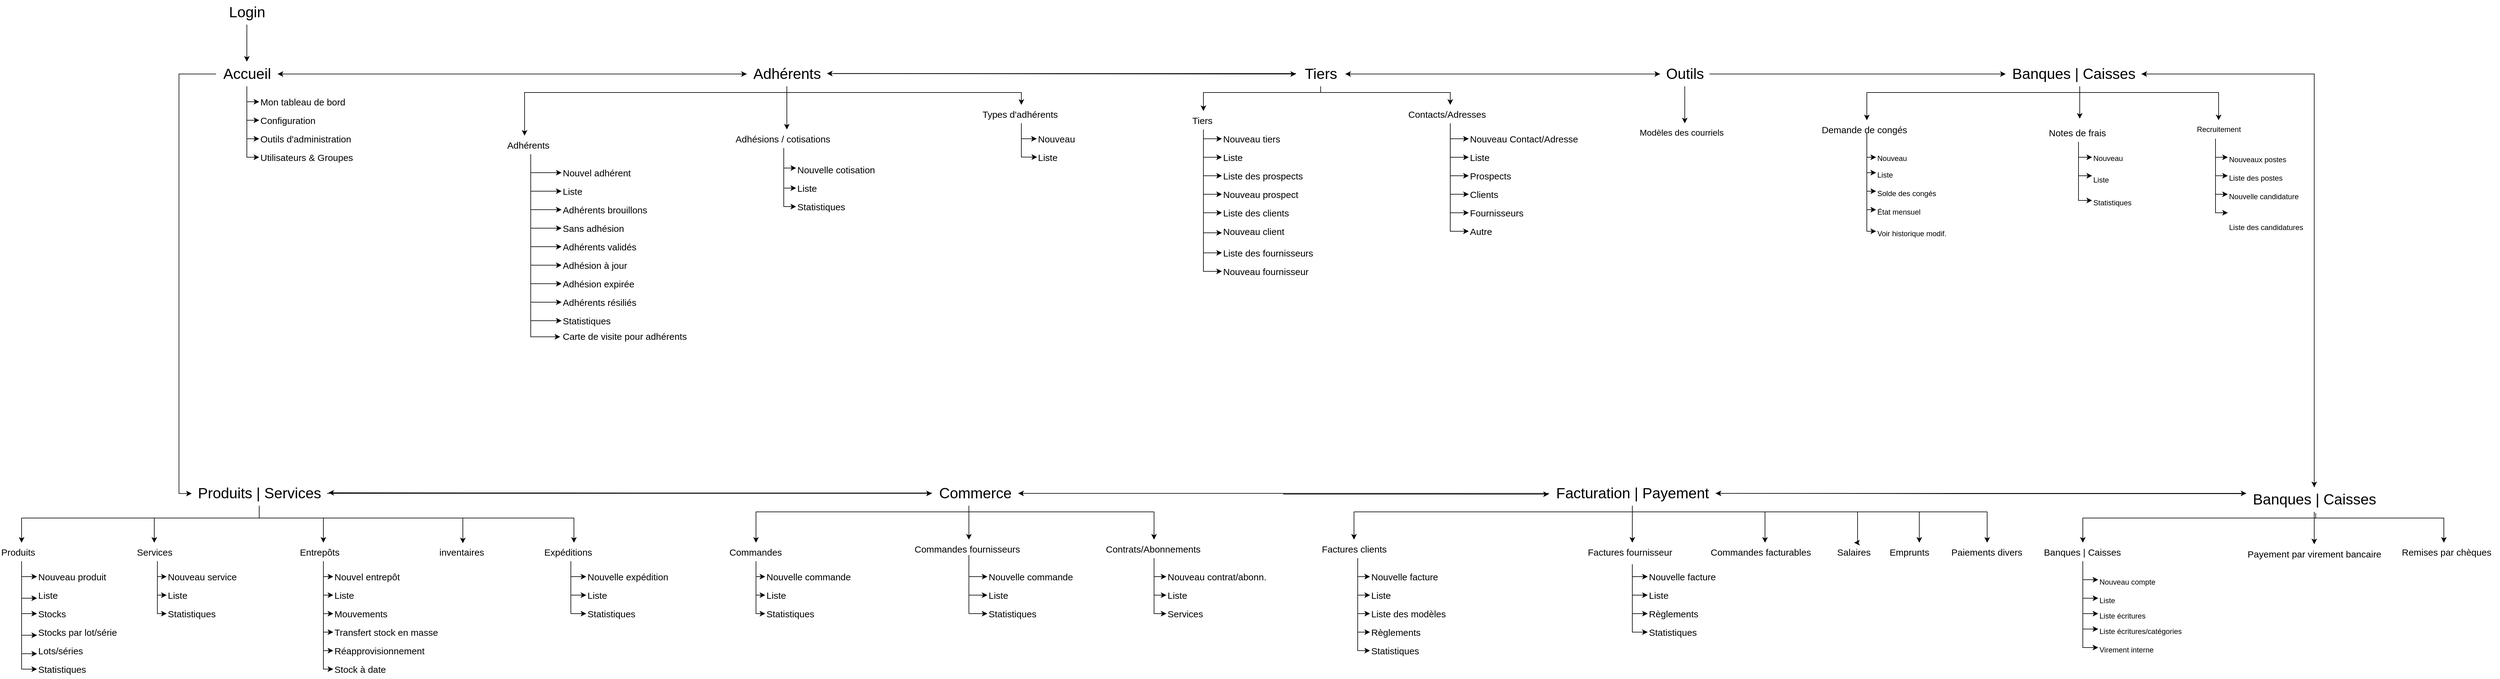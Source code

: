<mxfile version="20.2.3" type="device"><diagram id="oW9J68Z2YUuQxmeTSoM-" name="Page-1"><mxGraphModel dx="2249" dy="865" grid="1" gridSize="10" guides="1" tooltips="1" connect="1" arrows="1" fold="1" page="1" pageScale="1" pageWidth="827" pageHeight="1169" math="0" shadow="0"><root><mxCell id="0"/><mxCell id="1" parent="0"/><mxCell id="8wHIhyi0fjxKOzltJK-V-29" style="edgeStyle=orthogonalEdgeStyle;rounded=0;orthogonalLoop=1;jettySize=auto;html=1;fontSize=15;" parent="1" source="8wHIhyi0fjxKOzltJK-V-1" target="8wHIhyi0fjxKOzltJK-V-8" edge="1"><mxGeometry relative="1" as="geometry"/></mxCell><mxCell id="8wHIhyi0fjxKOzltJK-V-127" style="edgeStyle=orthogonalEdgeStyle;rounded=0;orthogonalLoop=1;jettySize=auto;html=1;entryX=0;entryY=0.5;entryDx=0;entryDy=0;fontSize=15;" parent="1" source="8wHIhyi0fjxKOzltJK-V-1" target="8wHIhyi0fjxKOzltJK-V-21" edge="1"><mxGeometry relative="1" as="geometry"/></mxCell><mxCell id="8wHIhyi0fjxKOzltJK-V-129" style="edgeStyle=orthogonalEdgeStyle;rounded=0;orthogonalLoop=1;jettySize=auto;html=1;entryX=0;entryY=0.5;entryDx=0;entryDy=0;fontSize=15;" parent="1" source="8wHIhyi0fjxKOzltJK-V-1" target="8wHIhyi0fjxKOzltJK-V-22" edge="1"><mxGeometry relative="1" as="geometry"/></mxCell><mxCell id="8wHIhyi0fjxKOzltJK-V-130" style="edgeStyle=orthogonalEdgeStyle;rounded=0;orthogonalLoop=1;jettySize=auto;html=1;entryX=0;entryY=0.5;entryDx=0;entryDy=0;fontSize=15;" parent="1" source="8wHIhyi0fjxKOzltJK-V-1" target="8wHIhyi0fjxKOzltJK-V-23" edge="1"><mxGeometry relative="1" as="geometry"/></mxCell><mxCell id="8wHIhyi0fjxKOzltJK-V-131" style="edgeStyle=orthogonalEdgeStyle;rounded=0;orthogonalLoop=1;jettySize=auto;html=1;entryX=0;entryY=0.5;entryDx=0;entryDy=0;fontSize=15;" parent="1" source="8wHIhyi0fjxKOzltJK-V-1" target="8wHIhyi0fjxKOzltJK-V-24" edge="1"><mxGeometry relative="1" as="geometry"/></mxCell><mxCell id="8wHIhyi0fjxKOzltJK-V-132" style="edgeStyle=orthogonalEdgeStyle;rounded=0;orthogonalLoop=1;jettySize=auto;html=1;fontSize=15;entryX=0.003;entryY=0.506;entryDx=0;entryDy=0;entryPerimeter=0;" parent="1" source="8wHIhyi0fjxKOzltJK-V-1" target="8wHIhyi0fjxKOzltJK-V-135" edge="1"><mxGeometry relative="1" as="geometry"><mxPoint x="180" y="840" as="targetPoint"/><Array as="points"><mxPoint x="180" y="180"/><mxPoint x="180" y="860"/></Array></mxGeometry></mxCell><mxCell id="8wHIhyi0fjxKOzltJK-V-1" value="&lt;font style=&quot;font-size: 24px;&quot;&gt;Accueil&lt;/font&gt;" style="text;html=1;align=center;verticalAlign=middle;resizable=0;points=[];autosize=1;strokeColor=none;fillColor=none;" parent="1" vertex="1"><mxGeometry x="240" y="160" width="100" height="40" as="geometry"/></mxCell><mxCell id="8wHIhyi0fjxKOzltJK-V-19" style="edgeStyle=orthogonalEdgeStyle;rounded=0;orthogonalLoop=1;jettySize=auto;html=1;fontSize=15;" parent="1" source="8wHIhyi0fjxKOzltJK-V-3" target="8wHIhyi0fjxKOzltJK-V-1" edge="1"><mxGeometry relative="1" as="geometry"/></mxCell><mxCell id="8wHIhyi0fjxKOzltJK-V-3" value="Login" style="text;html=1;align=center;verticalAlign=middle;resizable=0;points=[];autosize=1;strokeColor=none;fillColor=none;fontSize=24;" parent="1" vertex="1"><mxGeometry x="250" y="60" width="80" height="40" as="geometry"/></mxCell><mxCell id="8wHIhyi0fjxKOzltJK-V-30" style="edgeStyle=orthogonalEdgeStyle;rounded=0;orthogonalLoop=1;jettySize=auto;html=1;fontSize=15;" parent="1" source="8wHIhyi0fjxKOzltJK-V-8" target="8wHIhyi0fjxKOzltJK-V-1" edge="1"><mxGeometry relative="1" as="geometry"><Array as="points"><mxPoint x="1050" y="180"/><mxPoint x="1050" y="180"/></Array></mxGeometry></mxCell><mxCell id="8wHIhyi0fjxKOzltJK-V-64" style="edgeStyle=orthogonalEdgeStyle;rounded=0;orthogonalLoop=1;jettySize=auto;html=1;fontSize=15;" parent="1" source="8wHIhyi0fjxKOzltJK-V-8" target="8wHIhyi0fjxKOzltJK-V-63" edge="1"><mxGeometry relative="1" as="geometry"><Array as="points"><mxPoint x="1160" y="200"/><mxPoint x="1160" y="200"/></Array></mxGeometry></mxCell><mxCell id="8wHIhyi0fjxKOzltJK-V-72" style="edgeStyle=orthogonalEdgeStyle;rounded=0;orthogonalLoop=1;jettySize=auto;html=1;fontSize=15;" parent="1" source="8wHIhyi0fjxKOzltJK-V-8" target="8wHIhyi0fjxKOzltJK-V-57" edge="1"><mxGeometry relative="1" as="geometry"><Array as="points"><mxPoint x="1165" y="210"/><mxPoint x="740" y="210"/></Array></mxGeometry></mxCell><mxCell id="8wHIhyi0fjxKOzltJK-V-81" style="edgeStyle=orthogonalEdgeStyle;rounded=0;orthogonalLoop=1;jettySize=auto;html=1;entryX=0.5;entryY=0;entryDx=0;entryDy=0;fontSize=15;" parent="1" source="8wHIhyi0fjxKOzltJK-V-8" target="8wHIhyi0fjxKOzltJK-V-80" edge="1"><mxGeometry relative="1" as="geometry"><Array as="points"><mxPoint x="1165" y="210"/><mxPoint x="1545" y="210"/></Array></mxGeometry></mxCell><mxCell id="8wHIhyi0fjxKOzltJK-V-8" value="Adhérents" style="text;html=1;align=center;verticalAlign=middle;resizable=0;points=[];autosize=1;strokeColor=none;fillColor=none;fontSize=24;" parent="1" vertex="1"><mxGeometry x="1100" y="160" width="130" height="40" as="geometry"/></mxCell><mxCell id="8wHIhyi0fjxKOzltJK-V-46" style="edgeStyle=orthogonalEdgeStyle;rounded=0;orthogonalLoop=1;jettySize=auto;html=1;entryX=0;entryY=0.5;entryDx=0;entryDy=0;fontSize=15;" parent="1" target="8wHIhyi0fjxKOzltJK-V-17" edge="1"><mxGeometry relative="1" as="geometry"><mxPoint x="750" y="360" as="sourcePoint"/><Array as="points"><mxPoint x="750" y="400"/></Array></mxGeometry></mxCell><mxCell id="8wHIhyi0fjxKOzltJK-V-47" style="edgeStyle=orthogonalEdgeStyle;rounded=0;orthogonalLoop=1;jettySize=auto;html=1;entryX=0;entryY=0.5;entryDx=0;entryDy=0;fontSize=15;" parent="1" target="8wHIhyi0fjxKOzltJK-V-37" edge="1"><mxGeometry relative="1" as="geometry"><mxPoint x="750" y="360" as="sourcePoint"/><Array as="points"><mxPoint x="750" y="430"/></Array></mxGeometry></mxCell><mxCell id="8wHIhyi0fjxKOzltJK-V-48" style="edgeStyle=orthogonalEdgeStyle;rounded=0;orthogonalLoop=1;jettySize=auto;html=1;entryX=0;entryY=0.5;entryDx=0;entryDy=0;fontSize=15;" parent="1" target="8wHIhyi0fjxKOzltJK-V-35" edge="1"><mxGeometry relative="1" as="geometry"><mxPoint x="750" y="360" as="sourcePoint"/><Array as="points"><mxPoint x="750" y="460"/></Array></mxGeometry></mxCell><mxCell id="8wHIhyi0fjxKOzltJK-V-49" style="edgeStyle=orthogonalEdgeStyle;rounded=0;orthogonalLoop=1;jettySize=auto;html=1;entryX=0;entryY=0.5;entryDx=0;entryDy=0;fontSize=15;" parent="1" target="8wHIhyi0fjxKOzltJK-V-40" edge="1"><mxGeometry relative="1" as="geometry"><mxPoint x="750" y="360" as="sourcePoint"/><Array as="points"><mxPoint x="750" y="490"/></Array></mxGeometry></mxCell><mxCell id="8wHIhyi0fjxKOzltJK-V-50" style="edgeStyle=orthogonalEdgeStyle;rounded=0;orthogonalLoop=1;jettySize=auto;html=1;entryX=0;entryY=0.5;entryDx=0;entryDy=0;fontSize=15;" parent="1" target="8wHIhyi0fjxKOzltJK-V-43" edge="1"><mxGeometry relative="1" as="geometry"><mxPoint x="750" y="360" as="sourcePoint"/><Array as="points"><mxPoint x="750" y="520"/></Array></mxGeometry></mxCell><mxCell id="8wHIhyi0fjxKOzltJK-V-51" style="edgeStyle=orthogonalEdgeStyle;rounded=0;orthogonalLoop=1;jettySize=auto;html=1;entryX=0;entryY=0.5;entryDx=0;entryDy=0;fontSize=15;" parent="1" source="8wHIhyi0fjxKOzltJK-V-57" target="8wHIhyi0fjxKOzltJK-V-45" edge="1"><mxGeometry relative="1" as="geometry"><mxPoint x="750.0" y="270" as="sourcePoint"/><Array as="points"><mxPoint x="750" y="550"/></Array></mxGeometry></mxCell><mxCell id="8wHIhyi0fjxKOzltJK-V-17" value="Adhérents brouillons" style="text;whiteSpace=wrap;html=1;fontSize=15;" parent="1" vertex="1"><mxGeometry x="800" y="385" width="140" height="30" as="geometry"/></mxCell><mxCell id="8wHIhyi0fjxKOzltJK-V-21" value="Mon tableau de bord" style="text;whiteSpace=wrap;html=1;fontSize=15;" parent="1" vertex="1"><mxGeometry x="310" y="210" width="150" height="30" as="geometry"/></mxCell><mxCell id="8wHIhyi0fjxKOzltJK-V-22" value="Configuration" style="text;whiteSpace=wrap;html=1;fontSize=15;" parent="1" vertex="1"><mxGeometry x="310" y="240" width="100" height="30" as="geometry"/></mxCell><mxCell id="8wHIhyi0fjxKOzltJK-V-23" value="Outils d'administration" style="text;whiteSpace=wrap;html=1;fontSize=15;" parent="1" vertex="1"><mxGeometry x="310" y="270" width="160" height="30" as="geometry"/></mxCell><mxCell id="8wHIhyi0fjxKOzltJK-V-24" value="Utilisateurs &amp; Groupes" style="text;whiteSpace=wrap;html=1;fontSize=15;" parent="1" vertex="1"><mxGeometry x="310" y="300" width="160" height="30" as="geometry"/></mxCell><mxCell id="8wHIhyi0fjxKOzltJK-V-35" value="Adhérents validés" style="text;whiteSpace=wrap;html=1;fontSize=15;" parent="1" vertex="1"><mxGeometry x="800" y="445" width="130" height="30" as="geometry"/></mxCell><mxCell id="8wHIhyi0fjxKOzltJK-V-37" value="Sans adhésion" style="text;whiteSpace=wrap;html=1;fontSize=15;" parent="1" vertex="1"><mxGeometry x="800" y="415" width="110" height="30" as="geometry"/></mxCell><mxCell id="8wHIhyi0fjxKOzltJK-V-40" value="Adhésion à jour" style="text;whiteSpace=wrap;html=1;fontSize=15;" parent="1" vertex="1"><mxGeometry x="800" y="475" width="110" height="30" as="geometry"/></mxCell><mxCell id="8wHIhyi0fjxKOzltJK-V-43" value="Adhésion expirée" style="text;whiteSpace=wrap;html=1;fontSize=15;" parent="1" vertex="1"><mxGeometry x="800" y="505" width="120" height="30" as="geometry"/></mxCell><mxCell id="8wHIhyi0fjxKOzltJK-V-45" value="Adhérents résiliés" style="text;whiteSpace=wrap;html=1;fontSize=15;" parent="1" vertex="1"><mxGeometry x="800" y="535" width="130" height="30" as="geometry"/></mxCell><mxCell id="8wHIhyi0fjxKOzltJK-V-52" value="Nouvel adhérent" style="text;whiteSpace=wrap;html=1;fontSize=15;" parent="1" vertex="1"><mxGeometry x="800" y="325" width="120" height="30" as="geometry"/></mxCell><mxCell id="8wHIhyi0fjxKOzltJK-V-54" value="Statistiques" style="text;whiteSpace=wrap;html=1;fontSize=15;" parent="1" vertex="1"><mxGeometry x="800" y="565" width="90" height="30" as="geometry"/></mxCell><mxCell id="8wHIhyi0fjxKOzltJK-V-66" style="edgeStyle=orthogonalEdgeStyle;rounded=0;orthogonalLoop=1;jettySize=auto;html=1;entryX=0;entryY=0.5;entryDx=0;entryDy=0;fontSize=15;" parent="1" source="8wHIhyi0fjxKOzltJK-V-57" target="8wHIhyi0fjxKOzltJK-V-52" edge="1"><mxGeometry relative="1" as="geometry"><mxPoint x="749.941" y="270" as="sourcePoint"/><Array as="points"><mxPoint x="750" y="340"/></Array></mxGeometry></mxCell><mxCell id="8wHIhyi0fjxKOzltJK-V-67" style="edgeStyle=orthogonalEdgeStyle;rounded=0;orthogonalLoop=1;jettySize=auto;html=1;fontSize=15;" parent="1" source="8wHIhyi0fjxKOzltJK-V-57" target="8wHIhyi0fjxKOzltJK-V-68" edge="1"><mxGeometry relative="1" as="geometry"><mxPoint x="749.941" y="270" as="sourcePoint"/><mxPoint x="800.48" y="373.99" as="targetPoint"/><Array as="points"><mxPoint x="750" y="370"/></Array></mxGeometry></mxCell><mxCell id="8wHIhyi0fjxKOzltJK-V-69" style="edgeStyle=orthogonalEdgeStyle;rounded=0;orthogonalLoop=1;jettySize=auto;html=1;entryX=0;entryY=0.5;entryDx=0;entryDy=0;fontSize=15;exitX=0.5;exitY=1;exitDx=0;exitDy=0;" parent="1" source="8wHIhyi0fjxKOzltJK-V-57" target="8wHIhyi0fjxKOzltJK-V-54" edge="1"><mxGeometry relative="1" as="geometry"><mxPoint x="749.941" y="270" as="sourcePoint"/><Array as="points"><mxPoint x="750" y="580"/></Array></mxGeometry></mxCell><mxCell id="8wHIhyi0fjxKOzltJK-V-71" style="edgeStyle=orthogonalEdgeStyle;rounded=0;orthogonalLoop=1;jettySize=auto;html=1;entryX=-0.01;entryY=0.537;entryDx=0;entryDy=0;entryPerimeter=0;fontSize=15;" parent="1" source="8wHIhyi0fjxKOzltJK-V-57" target="8wHIhyi0fjxKOzltJK-V-70" edge="1"><mxGeometry relative="1" as="geometry"><mxPoint x="749.941" y="270" as="sourcePoint"/><Array as="points"><mxPoint x="750" y="606"/></Array></mxGeometry></mxCell><mxCell id="8wHIhyi0fjxKOzltJK-V-57" value="&lt;span style=&quot;color: rgb(0, 0, 0); font-family: Helvetica; font-style: normal; font-variant-ligatures: normal; font-variant-caps: normal; font-weight: 400; letter-spacing: normal; orphans: 2; text-align: center; text-indent: 0px; text-transform: none; widows: 2; word-spacing: 0px; -webkit-text-stroke-width: 0px; background-color: rgb(248, 249, 250); text-decoration-thickness: initial; text-decoration-style: initial; text-decoration-color: initial; float: none; display: inline !important;&quot;&gt;&lt;font style=&quot;font-size: 15px;&quot;&gt;Adhérents&lt;/font&gt;&lt;/span&gt;" style="text;whiteSpace=wrap;html=1;fontSize=15;" parent="1" vertex="1"><mxGeometry x="710" y="280" width="80" height="30" as="geometry"/></mxCell><mxCell id="8wHIhyi0fjxKOzltJK-V-73" style="edgeStyle=orthogonalEdgeStyle;rounded=0;orthogonalLoop=1;jettySize=auto;html=1;entryX=0;entryY=0.5;entryDx=0;entryDy=0;fontSize=15;" parent="1" source="8wHIhyi0fjxKOzltJK-V-63" target="8wHIhyi0fjxKOzltJK-V-65" edge="1"><mxGeometry relative="1" as="geometry"/></mxCell><mxCell id="8wHIhyi0fjxKOzltJK-V-75" style="edgeStyle=orthogonalEdgeStyle;rounded=0;orthogonalLoop=1;jettySize=auto;html=1;entryX=0;entryY=0.5;entryDx=0;entryDy=0;fontSize=15;" parent="1" source="8wHIhyi0fjxKOzltJK-V-63" target="8wHIhyi0fjxKOzltJK-V-74" edge="1"><mxGeometry relative="1" as="geometry"/></mxCell><mxCell id="8wHIhyi0fjxKOzltJK-V-78" style="edgeStyle=orthogonalEdgeStyle;rounded=0;orthogonalLoop=1;jettySize=auto;html=1;entryX=0;entryY=0.5;entryDx=0;entryDy=0;fontSize=15;" parent="1" source="8wHIhyi0fjxKOzltJK-V-63" target="8wHIhyi0fjxKOzltJK-V-77" edge="1"><mxGeometry relative="1" as="geometry"/></mxCell><mxCell id="8wHIhyi0fjxKOzltJK-V-63" value="Adhésions / cotisations" style="text;whiteSpace=wrap;html=1;fontSize=15;" parent="1" vertex="1"><mxGeometry x="1080" y="270" width="160" height="30" as="geometry"/></mxCell><mxCell id="8wHIhyi0fjxKOzltJK-V-65" value="Nouvelle cotisation" style="text;whiteSpace=wrap;html=1;fontSize=15;" parent="1" vertex="1"><mxGeometry x="1180" y="320" width="130" height="25" as="geometry"/></mxCell><mxCell id="8wHIhyi0fjxKOzltJK-V-68" value="Liste" style="text;html=1;align=left;verticalAlign=middle;resizable=0;points=[];autosize=1;strokeColor=none;fillColor=none;fontSize=15;" parent="1" vertex="1"><mxGeometry x="800" y="355" width="60" height="30" as="geometry"/></mxCell><mxCell id="8wHIhyi0fjxKOzltJK-V-70" value="Carte de visite pour adhérents" style="text;html=1;align=left;verticalAlign=middle;resizable=0;points=[];autosize=1;strokeColor=none;fillColor=none;fontSize=15;" parent="1" vertex="1"><mxGeometry x="800" y="590" width="220" height="30" as="geometry"/></mxCell><mxCell id="8wHIhyi0fjxKOzltJK-V-74" value="Liste" style="text;whiteSpace=wrap;html=1;fontSize=15;" parent="1" vertex="1"><mxGeometry x="1180" y="350" width="40" height="30" as="geometry"/></mxCell><mxCell id="8wHIhyi0fjxKOzltJK-V-77" value="Statistiques" style="text;whiteSpace=wrap;html=1;fontSize=15;" parent="1" vertex="1"><mxGeometry x="1180" y="380" width="90" height="30" as="geometry"/></mxCell><mxCell id="8wHIhyi0fjxKOzltJK-V-83" style="edgeStyle=orthogonalEdgeStyle;rounded=0;orthogonalLoop=1;jettySize=auto;html=1;entryX=0;entryY=0.5;entryDx=0;entryDy=0;fontSize=15;" parent="1" source="8wHIhyi0fjxKOzltJK-V-80" target="8wHIhyi0fjxKOzltJK-V-82" edge="1"><mxGeometry relative="1" as="geometry"/></mxCell><mxCell id="8wHIhyi0fjxKOzltJK-V-86" style="edgeStyle=orthogonalEdgeStyle;rounded=0;orthogonalLoop=1;jettySize=auto;html=1;entryX=0.01;entryY=0.493;entryDx=0;entryDy=0;entryPerimeter=0;fontSize=15;" parent="1" source="8wHIhyi0fjxKOzltJK-V-80" target="8wHIhyi0fjxKOzltJK-V-85" edge="1"><mxGeometry relative="1" as="geometry"/></mxCell><mxCell id="8wHIhyi0fjxKOzltJK-V-80" value="Types d'adhérents" style="text;whiteSpace=wrap;html=1;fontSize=15;" parent="1" vertex="1"><mxGeometry x="1480" y="230" width="130" height="30" as="geometry"/></mxCell><mxCell id="8wHIhyi0fjxKOzltJK-V-82" value="Nouveau" style="text;whiteSpace=wrap;html=1;fontSize=15;" parent="1" vertex="1"><mxGeometry x="1570" y="270" width="70" height="30" as="geometry"/></mxCell><mxCell id="8wHIhyi0fjxKOzltJK-V-85" value="Liste" style="text;html=1;align=left;verticalAlign=middle;resizable=0;points=[];autosize=1;strokeColor=none;fillColor=none;fontSize=15;" parent="1" vertex="1"><mxGeometry x="1570" y="300" width="60" height="30" as="geometry"/></mxCell><mxCell id="8wHIhyi0fjxKOzltJK-V-88" style="edgeStyle=orthogonalEdgeStyle;rounded=0;orthogonalLoop=1;jettySize=auto;html=1;fontSize=15;" parent="1" edge="1"><mxGeometry relative="1" as="geometry"><mxPoint x="1990.0" y="179.23" as="sourcePoint"/><mxPoint x="1230" y="179.23" as="targetPoint"/></mxGeometry></mxCell><mxCell id="8wHIhyi0fjxKOzltJK-V-89" style="edgeStyle=orthogonalEdgeStyle;rounded=0;orthogonalLoop=1;jettySize=auto;html=1;fontSize=15;" parent="1" target="8wHIhyi0fjxKOzltJK-V-92" edge="1"><mxGeometry relative="1" as="geometry"><mxPoint x="1241" y="179.23" as="sourcePoint"/><mxPoint x="2010" y="179" as="targetPoint"/><Array as="points"/></mxGeometry></mxCell><mxCell id="8wHIhyi0fjxKOzltJK-V-95" style="edgeStyle=orthogonalEdgeStyle;rounded=0;orthogonalLoop=1;jettySize=auto;html=1;fontSize=15;" parent="1" source="8wHIhyi0fjxKOzltJK-V-92" target="8wHIhyi0fjxKOzltJK-V-93" edge="1"><mxGeometry relative="1" as="geometry"><Array as="points"><mxPoint x="2030" y="210"/><mxPoint x="1840" y="210"/></Array></mxGeometry></mxCell><mxCell id="8wHIhyi0fjxKOzltJK-V-96" style="edgeStyle=orthogonalEdgeStyle;rounded=0;orthogonalLoop=1;jettySize=auto;html=1;fontSize=15;" parent="1" source="8wHIhyi0fjxKOzltJK-V-92" target="8wHIhyi0fjxKOzltJK-V-94" edge="1"><mxGeometry relative="1" as="geometry"><Array as="points"><mxPoint x="2030" y="210"/><mxPoint x="2240" y="210"/></Array></mxGeometry></mxCell><mxCell id="Ks9uZkynXuwPi7EoQc58-60" style="edgeStyle=orthogonalEdgeStyle;rounded=0;orthogonalLoop=1;jettySize=auto;html=1;fontSize=12;fontColor=#000000;" edge="1" parent="1" source="8wHIhyi0fjxKOzltJK-V-92" target="Ks9uZkynXuwPi7EoQc58-57"><mxGeometry relative="1" as="geometry"/></mxCell><mxCell id="8wHIhyi0fjxKOzltJK-V-92" value="Tiers" style="text;html=1;align=center;verticalAlign=middle;resizable=0;points=[];autosize=1;strokeColor=none;fillColor=none;fontSize=24;" parent="1" vertex="1"><mxGeometry x="1990" y="160" width="80" height="40" as="geometry"/></mxCell><mxCell id="8wHIhyi0fjxKOzltJK-V-105" style="edgeStyle=orthogonalEdgeStyle;rounded=0;orthogonalLoop=1;jettySize=auto;html=1;entryX=0;entryY=0.5;entryDx=0;entryDy=0;fontSize=15;" parent="1" source="8wHIhyi0fjxKOzltJK-V-93" target="8wHIhyi0fjxKOzltJK-V-97" edge="1"><mxGeometry relative="1" as="geometry"><Array as="points"><mxPoint x="1840" y="285"/></Array></mxGeometry></mxCell><mxCell id="8wHIhyi0fjxKOzltJK-V-106" style="edgeStyle=orthogonalEdgeStyle;rounded=0;orthogonalLoop=1;jettySize=auto;html=1;entryX=0;entryY=0.5;entryDx=0;entryDy=0;fontSize=15;" parent="1" source="8wHIhyi0fjxKOzltJK-V-93" target="8wHIhyi0fjxKOzltJK-V-98" edge="1"><mxGeometry relative="1" as="geometry"><Array as="points"><mxPoint x="1840" y="315"/></Array></mxGeometry></mxCell><mxCell id="8wHIhyi0fjxKOzltJK-V-107" style="edgeStyle=orthogonalEdgeStyle;rounded=0;orthogonalLoop=1;jettySize=auto;html=1;entryX=0;entryY=0.5;entryDx=0;entryDy=0;fontSize=15;" parent="1" source="8wHIhyi0fjxKOzltJK-V-93" target="8wHIhyi0fjxKOzltJK-V-99" edge="1"><mxGeometry relative="1" as="geometry"><Array as="points"><mxPoint x="1840" y="345"/></Array></mxGeometry></mxCell><mxCell id="8wHIhyi0fjxKOzltJK-V-108" style="edgeStyle=orthogonalEdgeStyle;rounded=0;orthogonalLoop=1;jettySize=auto;html=1;entryX=0;entryY=0.5;entryDx=0;entryDy=0;fontSize=15;" parent="1" source="8wHIhyi0fjxKOzltJK-V-93" target="8wHIhyi0fjxKOzltJK-V-100" edge="1"><mxGeometry relative="1" as="geometry"><Array as="points"><mxPoint x="1840" y="375"/></Array></mxGeometry></mxCell><mxCell id="8wHIhyi0fjxKOzltJK-V-109" style="edgeStyle=orthogonalEdgeStyle;rounded=0;orthogonalLoop=1;jettySize=auto;html=1;entryX=0;entryY=0.5;entryDx=0;entryDy=0;fontSize=15;" parent="1" source="8wHIhyi0fjxKOzltJK-V-93" target="8wHIhyi0fjxKOzltJK-V-101" edge="1"><mxGeometry relative="1" as="geometry"><Array as="points"><mxPoint x="1840" y="405"/></Array></mxGeometry></mxCell><mxCell id="8wHIhyi0fjxKOzltJK-V-111" style="edgeStyle=orthogonalEdgeStyle;rounded=0;orthogonalLoop=1;jettySize=auto;html=1;entryX=0;entryY=0.5;entryDx=0;entryDy=0;fontSize=15;" parent="1" source="8wHIhyi0fjxKOzltJK-V-93" target="8wHIhyi0fjxKOzltJK-V-102" edge="1"><mxGeometry relative="1" as="geometry"><Array as="points"><mxPoint x="1840" y="437"/></Array></mxGeometry></mxCell><mxCell id="8wHIhyi0fjxKOzltJK-V-112" style="edgeStyle=orthogonalEdgeStyle;rounded=0;orthogonalLoop=1;jettySize=auto;html=1;entryX=0;entryY=0.5;entryDx=0;entryDy=0;fontSize=15;" parent="1" source="8wHIhyi0fjxKOzltJK-V-93" target="8wHIhyi0fjxKOzltJK-V-103" edge="1"><mxGeometry relative="1" as="geometry"><Array as="points"><mxPoint x="1840" y="470"/></Array></mxGeometry></mxCell><mxCell id="8wHIhyi0fjxKOzltJK-V-113" style="edgeStyle=orthogonalEdgeStyle;rounded=0;orthogonalLoop=1;jettySize=auto;html=1;entryX=0;entryY=0.5;entryDx=0;entryDy=0;fontSize=15;" parent="1" source="8wHIhyi0fjxKOzltJK-V-93" target="8wHIhyi0fjxKOzltJK-V-104" edge="1"><mxGeometry relative="1" as="geometry"><Array as="points"><mxPoint x="1840" y="500"/></Array></mxGeometry></mxCell><mxCell id="8wHIhyi0fjxKOzltJK-V-93" value="Tiers" style="text;whiteSpace=wrap;html=1;fontSize=15;" parent="1" vertex="1"><mxGeometry x="1820" y="240" width="40" height="30" as="geometry"/></mxCell><mxCell id="8wHIhyi0fjxKOzltJK-V-121" style="edgeStyle=orthogonalEdgeStyle;rounded=0;orthogonalLoop=1;jettySize=auto;html=1;entryX=0;entryY=0.5;entryDx=0;entryDy=0;fontSize=15;" parent="1" source="8wHIhyi0fjxKOzltJK-V-94" target="8wHIhyi0fjxKOzltJK-V-114" edge="1"><mxGeometry relative="1" as="geometry"/></mxCell><mxCell id="8wHIhyi0fjxKOzltJK-V-122" style="edgeStyle=orthogonalEdgeStyle;rounded=0;orthogonalLoop=1;jettySize=auto;html=1;entryX=0;entryY=0.5;entryDx=0;entryDy=0;fontSize=15;" parent="1" source="8wHIhyi0fjxKOzltJK-V-94" target="8wHIhyi0fjxKOzltJK-V-115" edge="1"><mxGeometry relative="1" as="geometry"/></mxCell><mxCell id="8wHIhyi0fjxKOzltJK-V-123" style="edgeStyle=orthogonalEdgeStyle;rounded=0;orthogonalLoop=1;jettySize=auto;html=1;entryX=0;entryY=0.5;entryDx=0;entryDy=0;fontSize=15;" parent="1" source="8wHIhyi0fjxKOzltJK-V-94" target="8wHIhyi0fjxKOzltJK-V-116" edge="1"><mxGeometry relative="1" as="geometry"/></mxCell><mxCell id="8wHIhyi0fjxKOzltJK-V-124" style="edgeStyle=orthogonalEdgeStyle;rounded=0;orthogonalLoop=1;jettySize=auto;html=1;entryX=0;entryY=0.5;entryDx=0;entryDy=0;fontSize=15;" parent="1" source="8wHIhyi0fjxKOzltJK-V-94" target="8wHIhyi0fjxKOzltJK-V-117" edge="1"><mxGeometry relative="1" as="geometry"/></mxCell><mxCell id="8wHIhyi0fjxKOzltJK-V-125" style="edgeStyle=orthogonalEdgeStyle;rounded=0;orthogonalLoop=1;jettySize=auto;html=1;entryX=0;entryY=0.5;entryDx=0;entryDy=0;fontSize=15;" parent="1" source="8wHIhyi0fjxKOzltJK-V-94" target="8wHIhyi0fjxKOzltJK-V-119" edge="1"><mxGeometry relative="1" as="geometry"/></mxCell><mxCell id="8wHIhyi0fjxKOzltJK-V-126" style="edgeStyle=orthogonalEdgeStyle;rounded=0;orthogonalLoop=1;jettySize=auto;html=1;entryX=0;entryY=0.5;entryDx=0;entryDy=0;fontSize=15;" parent="1" source="8wHIhyi0fjxKOzltJK-V-94" target="8wHIhyi0fjxKOzltJK-V-120" edge="1"><mxGeometry relative="1" as="geometry"/></mxCell><mxCell id="8wHIhyi0fjxKOzltJK-V-94" value="Contacts/Adresses" style="text;whiteSpace=wrap;html=1;fontSize=15;" parent="1" vertex="1"><mxGeometry x="2170" y="230" width="140" height="30" as="geometry"/></mxCell><mxCell id="8wHIhyi0fjxKOzltJK-V-97" value="Nouveau tiers" style="text;whiteSpace=wrap;html=1;fontSize=15;" parent="1" vertex="1"><mxGeometry x="1870" y="270" width="100" height="30" as="geometry"/></mxCell><mxCell id="8wHIhyi0fjxKOzltJK-V-98" value="Liste" style="text;whiteSpace=wrap;html=1;fontSize=15;" parent="1" vertex="1"><mxGeometry x="1870" y="300" width="40" height="30" as="geometry"/></mxCell><mxCell id="8wHIhyi0fjxKOzltJK-V-99" value="Liste des prospects" style="text;whiteSpace=wrap;html=1;fontSize=15;" parent="1" vertex="1"><mxGeometry x="1870" y="330" width="140" height="30" as="geometry"/></mxCell><mxCell id="8wHIhyi0fjxKOzltJK-V-100" value="Nouveau prospect" style="text;whiteSpace=wrap;html=1;fontSize=15;" parent="1" vertex="1"><mxGeometry x="1870" y="360" width="130" height="30" as="geometry"/></mxCell><mxCell id="8wHIhyi0fjxKOzltJK-V-101" value="Liste des clients" style="text;whiteSpace=wrap;html=1;fontSize=15;" parent="1" vertex="1"><mxGeometry x="1870" y="390" width="110" height="30" as="geometry"/></mxCell><mxCell id="8wHIhyi0fjxKOzltJK-V-102" value="Nouveau client" style="text;whiteSpace=wrap;html=1;fontSize=15;" parent="1" vertex="1"><mxGeometry x="1870" y="420" width="110" height="35" as="geometry"/></mxCell><mxCell id="8wHIhyi0fjxKOzltJK-V-103" value="Liste des fournisseurs" style="text;whiteSpace=wrap;html=1;fontSize=15;" parent="1" vertex="1"><mxGeometry x="1870" y="455" width="150" height="30" as="geometry"/></mxCell><mxCell id="8wHIhyi0fjxKOzltJK-V-104" value="Nouveau fournisseur" style="text;whiteSpace=wrap;html=1;fontSize=15;" parent="1" vertex="1"><mxGeometry x="1870" y="485" width="150" height="30" as="geometry"/></mxCell><mxCell id="8wHIhyi0fjxKOzltJK-V-114" value="Nouveau Contact/Adresse" style="text;whiteSpace=wrap;html=1;fontSize=15;" parent="1" vertex="1"><mxGeometry x="2270" y="270" width="180" height="30" as="geometry"/></mxCell><mxCell id="8wHIhyi0fjxKOzltJK-V-115" value="Liste" style="text;whiteSpace=wrap;html=1;fontSize=15;" parent="1" vertex="1"><mxGeometry x="2270" y="300" width="40" height="30" as="geometry"/></mxCell><mxCell id="8wHIhyi0fjxKOzltJK-V-116" value="Prospects" style="text;whiteSpace=wrap;html=1;fontSize=15;" parent="1" vertex="1"><mxGeometry x="2270" y="330" width="70" height="30" as="geometry"/></mxCell><mxCell id="8wHIhyi0fjxKOzltJK-V-117" value="Clients" style="text;whiteSpace=wrap;html=1;fontSize=15;" parent="1" vertex="1"><mxGeometry x="2270" y="360" width="60" height="30" as="geometry"/></mxCell><mxCell id="8wHIhyi0fjxKOzltJK-V-119" value="Fournisseurs" style="text;whiteSpace=wrap;html=1;fontSize=15;" parent="1" vertex="1"><mxGeometry x="2270" y="390" width="100" height="30" as="geometry"/></mxCell><mxCell id="8wHIhyi0fjxKOzltJK-V-120" value="Autre" style="text;whiteSpace=wrap;html=1;fontSize=15;" parent="1" vertex="1"><mxGeometry x="2270" y="420" width="40" height="30" as="geometry"/></mxCell><mxCell id="8wHIhyi0fjxKOzltJK-V-141" style="edgeStyle=orthogonalEdgeStyle;rounded=0;orthogonalLoop=1;jettySize=auto;html=1;fontSize=15;" parent="1" source="8wHIhyi0fjxKOzltJK-V-135" target="8wHIhyi0fjxKOzltJK-V-136" edge="1"><mxGeometry relative="1" as="geometry"><Array as="points"><mxPoint x="310" y="900"/><mxPoint x="-75" y="900"/></Array></mxGeometry></mxCell><mxCell id="8wHIhyi0fjxKOzltJK-V-142" style="edgeStyle=orthogonalEdgeStyle;rounded=0;orthogonalLoop=1;jettySize=auto;html=1;fontSize=15;" parent="1" source="8wHIhyi0fjxKOzltJK-V-135" edge="1"><mxGeometry relative="1" as="geometry"><mxPoint x="140" y="940" as="targetPoint"/><Array as="points"><mxPoint x="310" y="900"/><mxPoint x="140" y="900"/><mxPoint x="140" y="940"/></Array></mxGeometry></mxCell><mxCell id="8wHIhyi0fjxKOzltJK-V-143" style="edgeStyle=orthogonalEdgeStyle;rounded=0;orthogonalLoop=1;jettySize=auto;html=1;entryX=0.5;entryY=0;entryDx=0;entryDy=0;fontSize=15;" parent="1" source="8wHIhyi0fjxKOzltJK-V-135" target="8wHIhyi0fjxKOzltJK-V-138" edge="1"><mxGeometry relative="1" as="geometry"><Array as="points"><mxPoint x="310" y="900"/><mxPoint x="414" y="900"/></Array></mxGeometry></mxCell><mxCell id="8wHIhyi0fjxKOzltJK-V-144" style="edgeStyle=orthogonalEdgeStyle;rounded=0;orthogonalLoop=1;jettySize=auto;html=1;entryX=0.438;entryY=0.029;entryDx=0;entryDy=0;fontSize=15;entryPerimeter=0;" parent="1" source="8wHIhyi0fjxKOzltJK-V-135" target="8wHIhyi0fjxKOzltJK-V-139" edge="1"><mxGeometry relative="1" as="geometry"><Array as="points"><mxPoint x="310" y="900"/><mxPoint x="640" y="900"/><mxPoint x="640" y="941"/></Array></mxGeometry></mxCell><mxCell id="8wHIhyi0fjxKOzltJK-V-145" style="edgeStyle=orthogonalEdgeStyle;rounded=0;orthogonalLoop=1;jettySize=auto;html=1;fontSize=15;" parent="1" source="8wHIhyi0fjxKOzltJK-V-135" target="8wHIhyi0fjxKOzltJK-V-140" edge="1"><mxGeometry relative="1" as="geometry"><Array as="points"><mxPoint x="310" y="900"/><mxPoint x="820" y="900"/></Array></mxGeometry></mxCell><mxCell id="8wHIhyi0fjxKOzltJK-V-184" style="edgeStyle=orthogonalEdgeStyle;rounded=0;orthogonalLoop=1;jettySize=auto;html=1;fontSize=15;" parent="1" source="8wHIhyi0fjxKOzltJK-V-135" target="8wHIhyi0fjxKOzltJK-V-185" edge="1"><mxGeometry relative="1" as="geometry"><mxPoint x="1180" y="860" as="targetPoint"/></mxGeometry></mxCell><mxCell id="8wHIhyi0fjxKOzltJK-V-135" value="&lt;font style=&quot;font-size: 24px;&quot;&gt;Produits | Services&lt;/font&gt;" style="text;html=1;align=center;verticalAlign=middle;resizable=0;points=[];autosize=1;strokeColor=none;fillColor=none;" parent="1" vertex="1"><mxGeometry x="200" y="840" width="220" height="40" as="geometry"/></mxCell><mxCell id="8wHIhyi0fjxKOzltJK-V-153" style="edgeStyle=orthogonalEdgeStyle;rounded=0;orthogonalLoop=1;jettySize=auto;html=1;entryX=0;entryY=0.5;entryDx=0;entryDy=0;fontSize=15;" parent="1" source="8wHIhyi0fjxKOzltJK-V-136" target="8wHIhyi0fjxKOzltJK-V-146" edge="1"><mxGeometry relative="1" as="geometry"><Array as="points"><mxPoint x="-75" y="995"/></Array></mxGeometry></mxCell><mxCell id="8wHIhyi0fjxKOzltJK-V-154" style="edgeStyle=orthogonalEdgeStyle;rounded=0;orthogonalLoop=1;jettySize=auto;html=1;entryX=0;entryY=0.667;entryDx=0;entryDy=0;entryPerimeter=0;fontSize=15;" parent="1" source="8wHIhyi0fjxKOzltJK-V-136" target="8wHIhyi0fjxKOzltJK-V-147" edge="1"><mxGeometry relative="1" as="geometry"><Array as="points"><mxPoint x="-75" y="1030"/></Array></mxGeometry></mxCell><mxCell id="8wHIhyi0fjxKOzltJK-V-155" style="edgeStyle=orthogonalEdgeStyle;rounded=0;orthogonalLoop=1;jettySize=auto;html=1;entryX=0;entryY=0.5;entryDx=0;entryDy=0;fontSize=15;" parent="1" source="8wHIhyi0fjxKOzltJK-V-136" target="8wHIhyi0fjxKOzltJK-V-148" edge="1"><mxGeometry relative="1" as="geometry"/></mxCell><mxCell id="8wHIhyi0fjxKOzltJK-V-156" style="edgeStyle=orthogonalEdgeStyle;rounded=0;orthogonalLoop=1;jettySize=auto;html=1;entryX=0;entryY=0.667;entryDx=0;entryDy=0;entryPerimeter=0;fontSize=15;" parent="1" source="8wHIhyi0fjxKOzltJK-V-136" target="8wHIhyi0fjxKOzltJK-V-150" edge="1"><mxGeometry relative="1" as="geometry"/></mxCell><mxCell id="8wHIhyi0fjxKOzltJK-V-157" style="edgeStyle=orthogonalEdgeStyle;rounded=0;orthogonalLoop=1;jettySize=auto;html=1;entryX=0;entryY=0.667;entryDx=0;entryDy=0;entryPerimeter=0;fontSize=15;" parent="1" source="8wHIhyi0fjxKOzltJK-V-136" target="8wHIhyi0fjxKOzltJK-V-151" edge="1"><mxGeometry relative="1" as="geometry"/></mxCell><mxCell id="8wHIhyi0fjxKOzltJK-V-158" style="edgeStyle=orthogonalEdgeStyle;rounded=0;orthogonalLoop=1;jettySize=auto;html=1;entryX=0;entryY=0.5;entryDx=0;entryDy=0;fontSize=15;" parent="1" source="8wHIhyi0fjxKOzltJK-V-136" target="8wHIhyi0fjxKOzltJK-V-152" edge="1"><mxGeometry relative="1" as="geometry"/></mxCell><mxCell id="8wHIhyi0fjxKOzltJK-V-136" value="Produits" style="text;whiteSpace=wrap;html=1;fontSize=15;" parent="1" vertex="1"><mxGeometry x="-110" y="940" width="70" height="30" as="geometry"/></mxCell><mxCell id="8wHIhyi0fjxKOzltJK-V-162" style="edgeStyle=orthogonalEdgeStyle;rounded=0;orthogonalLoop=1;jettySize=auto;html=1;entryX=0;entryY=0.5;entryDx=0;entryDy=0;fontSize=15;" parent="1" source="8wHIhyi0fjxKOzltJK-V-137" target="8wHIhyi0fjxKOzltJK-V-159" edge="1"><mxGeometry relative="1" as="geometry"><Array as="points"><mxPoint x="145" y="995"/></Array></mxGeometry></mxCell><mxCell id="8wHIhyi0fjxKOzltJK-V-163" style="edgeStyle=orthogonalEdgeStyle;rounded=0;orthogonalLoop=1;jettySize=auto;html=1;entryX=0;entryY=0.5;entryDx=0;entryDy=0;fontSize=15;" parent="1" source="8wHIhyi0fjxKOzltJK-V-137" target="8wHIhyi0fjxKOzltJK-V-160" edge="1"><mxGeometry relative="1" as="geometry"><Array as="points"><mxPoint x="145" y="1025"/></Array></mxGeometry></mxCell><mxCell id="8wHIhyi0fjxKOzltJK-V-164" style="edgeStyle=orthogonalEdgeStyle;rounded=0;orthogonalLoop=1;jettySize=auto;html=1;entryX=0;entryY=0.5;entryDx=0;entryDy=0;fontSize=15;" parent="1" source="8wHIhyi0fjxKOzltJK-V-137" target="8wHIhyi0fjxKOzltJK-V-161" edge="1"><mxGeometry relative="1" as="geometry"><Array as="points"><mxPoint x="145" y="1055"/></Array></mxGeometry></mxCell><mxCell id="8wHIhyi0fjxKOzltJK-V-137" value="Services" style="text;whiteSpace=wrap;html=1;fontSize=15;" parent="1" vertex="1"><mxGeometry x="110" y="940" width="70" height="30" as="geometry"/></mxCell><mxCell id="8wHIhyi0fjxKOzltJK-V-171" style="edgeStyle=orthogonalEdgeStyle;rounded=0;orthogonalLoop=1;jettySize=auto;html=1;entryX=0;entryY=0.5;entryDx=0;entryDy=0;fontSize=15;" parent="1" source="8wHIhyi0fjxKOzltJK-V-138" target="8wHIhyi0fjxKOzltJK-V-165" edge="1"><mxGeometry relative="1" as="geometry"><Array as="points"><mxPoint x="414" y="995"/></Array></mxGeometry></mxCell><mxCell id="8wHIhyi0fjxKOzltJK-V-172" style="edgeStyle=orthogonalEdgeStyle;rounded=0;orthogonalLoop=1;jettySize=auto;html=1;entryX=0;entryY=0.5;entryDx=0;entryDy=0;fontSize=15;" parent="1" source="8wHIhyi0fjxKOzltJK-V-138" target="8wHIhyi0fjxKOzltJK-V-166" edge="1"><mxGeometry relative="1" as="geometry"><Array as="points"><mxPoint x="414" y="1025"/></Array></mxGeometry></mxCell><mxCell id="8wHIhyi0fjxKOzltJK-V-173" style="edgeStyle=orthogonalEdgeStyle;rounded=0;orthogonalLoop=1;jettySize=auto;html=1;entryX=0;entryY=0.5;entryDx=0;entryDy=0;fontSize=15;" parent="1" source="8wHIhyi0fjxKOzltJK-V-138" target="8wHIhyi0fjxKOzltJK-V-167" edge="1"><mxGeometry relative="1" as="geometry"><Array as="points"><mxPoint x="414" y="1055"/></Array></mxGeometry></mxCell><mxCell id="8wHIhyi0fjxKOzltJK-V-174" style="edgeStyle=orthogonalEdgeStyle;rounded=0;orthogonalLoop=1;jettySize=auto;html=1;entryX=0;entryY=0.5;entryDx=0;entryDy=0;fontSize=15;" parent="1" source="8wHIhyi0fjxKOzltJK-V-138" target="8wHIhyi0fjxKOzltJK-V-168" edge="1"><mxGeometry relative="1" as="geometry"><Array as="points"><mxPoint x="414" y="1085"/></Array></mxGeometry></mxCell><mxCell id="8wHIhyi0fjxKOzltJK-V-175" style="edgeStyle=orthogonalEdgeStyle;rounded=0;orthogonalLoop=1;jettySize=auto;html=1;entryX=0;entryY=0.5;entryDx=0;entryDy=0;fontSize=15;" parent="1" source="8wHIhyi0fjxKOzltJK-V-138" target="8wHIhyi0fjxKOzltJK-V-169" edge="1"><mxGeometry relative="1" as="geometry"><Array as="points"><mxPoint x="414" y="1115"/></Array></mxGeometry></mxCell><mxCell id="8wHIhyi0fjxKOzltJK-V-176" style="edgeStyle=orthogonalEdgeStyle;rounded=0;orthogonalLoop=1;jettySize=auto;html=1;entryX=0;entryY=0.5;entryDx=0;entryDy=0;fontSize=15;" parent="1" source="8wHIhyi0fjxKOzltJK-V-138" target="8wHIhyi0fjxKOzltJK-V-170" edge="1"><mxGeometry relative="1" as="geometry"><Array as="points"><mxPoint x="414" y="1145"/></Array></mxGeometry></mxCell><mxCell id="8wHIhyi0fjxKOzltJK-V-138" value="Entrepôts" style="text;whiteSpace=wrap;html=1;fontSize=15;" parent="1" vertex="1"><mxGeometry x="374" y="940" width="80" height="30" as="geometry"/></mxCell><mxCell id="8wHIhyi0fjxKOzltJK-V-139" value="inventaires" style="text;whiteSpace=wrap;html=1;fontSize=15;" parent="1" vertex="1"><mxGeometry x="600" y="940" width="90" height="30" as="geometry"/></mxCell><mxCell id="8wHIhyi0fjxKOzltJK-V-180" style="edgeStyle=orthogonalEdgeStyle;rounded=0;orthogonalLoop=1;jettySize=auto;html=1;entryX=0;entryY=0.5;entryDx=0;entryDy=0;fontSize=15;" parent="1" source="8wHIhyi0fjxKOzltJK-V-140" target="8wHIhyi0fjxKOzltJK-V-177" edge="1"><mxGeometry relative="1" as="geometry"><Array as="points"><mxPoint x="815" y="995"/></Array></mxGeometry></mxCell><mxCell id="8wHIhyi0fjxKOzltJK-V-181" style="edgeStyle=orthogonalEdgeStyle;rounded=0;orthogonalLoop=1;jettySize=auto;html=1;entryX=0;entryY=0.5;entryDx=0;entryDy=0;fontSize=15;" parent="1" source="8wHIhyi0fjxKOzltJK-V-140" target="8wHIhyi0fjxKOzltJK-V-178" edge="1"><mxGeometry relative="1" as="geometry"/></mxCell><mxCell id="8wHIhyi0fjxKOzltJK-V-182" style="edgeStyle=orthogonalEdgeStyle;rounded=0;orthogonalLoop=1;jettySize=auto;html=1;entryX=0;entryY=0.5;entryDx=0;entryDy=0;fontSize=15;" parent="1" source="8wHIhyi0fjxKOzltJK-V-140" target="8wHIhyi0fjxKOzltJK-V-179" edge="1"><mxGeometry relative="1" as="geometry"/></mxCell><mxCell id="8wHIhyi0fjxKOzltJK-V-140" value="Expéditions" style="text;whiteSpace=wrap;html=1;fontSize=15;" parent="1" vertex="1"><mxGeometry x="770" y="940" width="90" height="30" as="geometry"/></mxCell><mxCell id="8wHIhyi0fjxKOzltJK-V-146" value="Nouveau produit" style="text;whiteSpace=wrap;html=1;fontSize=15;" parent="1" vertex="1"><mxGeometry x="-50" y="980" width="120" height="30" as="geometry"/></mxCell><mxCell id="8wHIhyi0fjxKOzltJK-V-147" value="Liste" style="text;whiteSpace=wrap;html=1;fontSize=15;" parent="1" vertex="1"><mxGeometry x="-50" y="1010" width="40" height="30" as="geometry"/></mxCell><mxCell id="8wHIhyi0fjxKOzltJK-V-148" value="Stocks" style="text;whiteSpace=wrap;html=1;fontSize=15;" parent="1" vertex="1"><mxGeometry x="-50" y="1040" width="50" height="30" as="geometry"/></mxCell><mxCell id="8wHIhyi0fjxKOzltJK-V-150" value="Stocks par lot/série" style="text;whiteSpace=wrap;html=1;fontSize=15;" parent="1" vertex="1"><mxGeometry x="-50" y="1070" width="140" height="30" as="geometry"/></mxCell><mxCell id="8wHIhyi0fjxKOzltJK-V-151" value="Lots/séries" style="text;whiteSpace=wrap;html=1;fontSize=15;" parent="1" vertex="1"><mxGeometry x="-50" y="1100" width="90" height="30" as="geometry"/></mxCell><mxCell id="8wHIhyi0fjxKOzltJK-V-152" value="Statistiques" style="text;whiteSpace=wrap;html=1;fontSize=15;" parent="1" vertex="1"><mxGeometry x="-50" y="1130" width="90" height="30" as="geometry"/></mxCell><mxCell id="8wHIhyi0fjxKOzltJK-V-159" value="Nouveau service" style="text;whiteSpace=wrap;html=1;fontSize=15;" parent="1" vertex="1"><mxGeometry x="160" y="980" width="120" height="30" as="geometry"/></mxCell><mxCell id="8wHIhyi0fjxKOzltJK-V-160" value="Liste" style="text;whiteSpace=wrap;html=1;fontSize=15;" parent="1" vertex="1"><mxGeometry x="160" y="1010" width="40" height="30" as="geometry"/></mxCell><mxCell id="8wHIhyi0fjxKOzltJK-V-161" value="Statistiques" style="text;whiteSpace=wrap;html=1;fontSize=15;" parent="1" vertex="1"><mxGeometry x="160" y="1040" width="90" height="30" as="geometry"/></mxCell><mxCell id="8wHIhyi0fjxKOzltJK-V-165" value="Nouvel entrepôt" style="text;whiteSpace=wrap;html=1;fontSize=15;" parent="1" vertex="1"><mxGeometry x="430" y="980" width="110" height="30" as="geometry"/></mxCell><mxCell id="8wHIhyi0fjxKOzltJK-V-166" value="Liste" style="text;whiteSpace=wrap;html=1;fontSize=15;" parent="1" vertex="1"><mxGeometry x="430" y="1010" width="40" height="30" as="geometry"/></mxCell><mxCell id="8wHIhyi0fjxKOzltJK-V-167" value="Mouvements" style="text;whiteSpace=wrap;html=1;fontSize=15;" parent="1" vertex="1"><mxGeometry x="430" y="1040" width="90" height="30" as="geometry"/></mxCell><mxCell id="8wHIhyi0fjxKOzltJK-V-168" value="Transfert stock en masse" style="text;whiteSpace=wrap;html=1;fontSize=15;" parent="1" vertex="1"><mxGeometry x="430" y="1070" width="180" height="30" as="geometry"/></mxCell><mxCell id="8wHIhyi0fjxKOzltJK-V-169" value="Réapprovisionnement" style="text;whiteSpace=wrap;html=1;fontSize=15;" parent="1" vertex="1"><mxGeometry x="430" y="1100" width="150" height="30" as="geometry"/></mxCell><mxCell id="8wHIhyi0fjxKOzltJK-V-170" value="Stock à date" style="text;whiteSpace=wrap;html=1;fontSize=15;" parent="1" vertex="1"><mxGeometry x="430" y="1130" width="100" height="30" as="geometry"/></mxCell><mxCell id="8wHIhyi0fjxKOzltJK-V-177" value="Nouvelle expédition" style="text;whiteSpace=wrap;html=1;fontSize=15;" parent="1" vertex="1"><mxGeometry x="840" y="980" width="140" height="30" as="geometry"/></mxCell><mxCell id="8wHIhyi0fjxKOzltJK-V-178" value="Liste" style="text;whiteSpace=wrap;html=1;fontSize=15;" parent="1" vertex="1"><mxGeometry x="840" y="1010" width="40" height="30" as="geometry"/></mxCell><mxCell id="8wHIhyi0fjxKOzltJK-V-179" value="Statistiques" style="text;whiteSpace=wrap;html=1;fontSize=15;" parent="1" vertex="1"><mxGeometry x="840" y="1040" width="90" height="30" as="geometry"/></mxCell><mxCell id="8wHIhyi0fjxKOzltJK-V-183" style="edgeStyle=orthogonalEdgeStyle;rounded=0;orthogonalLoop=1;jettySize=auto;html=1;fontSize=15;fontStyle=4;exitX=0;exitY=0.485;exitDx=0;exitDy=0;exitPerimeter=0;entryX=1.01;entryY=0.475;entryDx=0;entryDy=0;entryPerimeter=0;" parent="1" source="8wHIhyi0fjxKOzltJK-V-185" edge="1" target="8wHIhyi0fjxKOzltJK-V-135"><mxGeometry relative="1" as="geometry"><mxPoint x="1195" y="859.41" as="sourcePoint"/><mxPoint x="435" y="859.41" as="targetPoint"/><Array as="points"/></mxGeometry></mxCell><mxCell id="8wHIhyi0fjxKOzltJK-V-188" style="edgeStyle=orthogonalEdgeStyle;rounded=0;orthogonalLoop=1;jettySize=auto;html=1;fontSize=15;" parent="1" source="8wHIhyi0fjxKOzltJK-V-185" target="8wHIhyi0fjxKOzltJK-V-187" edge="1"><mxGeometry relative="1" as="geometry"><Array as="points"><mxPoint x="1460" y="890"/><mxPoint x="1115" y="890"/></Array></mxGeometry></mxCell><mxCell id="8wHIhyi0fjxKOzltJK-V-191" style="edgeStyle=orthogonalEdgeStyle;rounded=0;orthogonalLoop=1;jettySize=auto;html=1;entryX=0.5;entryY=0;entryDx=0;entryDy=0;fontSize=15;" parent="1" source="8wHIhyi0fjxKOzltJK-V-185" target="8wHIhyi0fjxKOzltJK-V-190" edge="1"><mxGeometry relative="1" as="geometry"><Array as="points"><mxPoint x="1460" y="880"/><mxPoint x="1460" y="880"/></Array></mxGeometry></mxCell><mxCell id="8wHIhyi0fjxKOzltJK-V-193" style="edgeStyle=orthogonalEdgeStyle;rounded=0;orthogonalLoop=1;jettySize=auto;html=1;fontSize=15;" parent="1" source="8wHIhyi0fjxKOzltJK-V-185" target="8wHIhyi0fjxKOzltJK-V-192" edge="1"><mxGeometry relative="1" as="geometry"><Array as="points"><mxPoint x="1460" y="890"/><mxPoint x="1760" y="890"/></Array></mxGeometry></mxCell><mxCell id="8wHIhyi0fjxKOzltJK-V-249" style="edgeStyle=orthogonalEdgeStyle;rounded=0;orthogonalLoop=1;jettySize=auto;html=1;entryX=-0.001;entryY=0.533;entryDx=0;entryDy=0;entryPerimeter=0;fontSize=15;" parent="1" source="8wHIhyi0fjxKOzltJK-V-185" target="8wHIhyi0fjxKOzltJK-V-213" edge="1"><mxGeometry relative="1" as="geometry"/></mxCell><mxCell id="8wHIhyi0fjxKOzltJK-V-185" value="&lt;font style=&quot;font-size: 24px;&quot;&gt;Commerce&lt;/font&gt;" style="text;html=1;align=center;verticalAlign=middle;resizable=0;points=[];autosize=1;strokeColor=none;fillColor=none;" parent="1" vertex="1"><mxGeometry x="1400" y="840" width="140" height="40" as="geometry"/></mxCell><mxCell id="8wHIhyi0fjxKOzltJK-V-197" style="edgeStyle=orthogonalEdgeStyle;rounded=0;orthogonalLoop=1;jettySize=auto;html=1;entryX=0;entryY=0.5;entryDx=0;entryDy=0;fontSize=15;" parent="1" source="8wHIhyi0fjxKOzltJK-V-187" target="8wHIhyi0fjxKOzltJK-V-194" edge="1"><mxGeometry relative="1" as="geometry"><Array as="points"><mxPoint x="1115" y="995"/></Array></mxGeometry></mxCell><mxCell id="8wHIhyi0fjxKOzltJK-V-198" style="edgeStyle=orthogonalEdgeStyle;rounded=0;orthogonalLoop=1;jettySize=auto;html=1;entryX=0;entryY=0.5;entryDx=0;entryDy=0;fontSize=15;" parent="1" source="8wHIhyi0fjxKOzltJK-V-187" target="8wHIhyi0fjxKOzltJK-V-195" edge="1"><mxGeometry relative="1" as="geometry"><Array as="points"><mxPoint x="1115" y="1025"/></Array></mxGeometry></mxCell><mxCell id="8wHIhyi0fjxKOzltJK-V-199" style="edgeStyle=orthogonalEdgeStyle;rounded=0;orthogonalLoop=1;jettySize=auto;html=1;entryX=0;entryY=0.5;entryDx=0;entryDy=0;fontSize=15;" parent="1" source="8wHIhyi0fjxKOzltJK-V-187" target="8wHIhyi0fjxKOzltJK-V-196" edge="1"><mxGeometry relative="1" as="geometry"><Array as="points"><mxPoint x="1115" y="1055"/></Array></mxGeometry></mxCell><mxCell id="8wHIhyi0fjxKOzltJK-V-187" value="Commandes" style="text;whiteSpace=wrap;html=1;fontSize=15;" parent="1" vertex="1"><mxGeometry x="1070" y="940" width="90" height="30" as="geometry"/></mxCell><mxCell id="8wHIhyi0fjxKOzltJK-V-201" style="edgeStyle=orthogonalEdgeStyle;rounded=0;orthogonalLoop=1;jettySize=auto;html=1;entryX=0;entryY=0.5;entryDx=0;entryDy=0;fontSize=15;" parent="1" source="8wHIhyi0fjxKOzltJK-V-190" target="8wHIhyi0fjxKOzltJK-V-200" edge="1"><mxGeometry relative="1" as="geometry"/></mxCell><mxCell id="8wHIhyi0fjxKOzltJK-V-205" style="edgeStyle=orthogonalEdgeStyle;rounded=0;orthogonalLoop=1;jettySize=auto;html=1;entryX=0;entryY=0.5;entryDx=0;entryDy=0;fontSize=15;" parent="1" source="8wHIhyi0fjxKOzltJK-V-190" target="8wHIhyi0fjxKOzltJK-V-203" edge="1"><mxGeometry relative="1" as="geometry"/></mxCell><mxCell id="8wHIhyi0fjxKOzltJK-V-206" style="edgeStyle=orthogonalEdgeStyle;rounded=0;orthogonalLoop=1;jettySize=auto;html=1;entryX=0;entryY=0.5;entryDx=0;entryDy=0;fontSize=15;" parent="1" source="8wHIhyi0fjxKOzltJK-V-190" target="8wHIhyi0fjxKOzltJK-V-204" edge="1"><mxGeometry relative="1" as="geometry"/></mxCell><mxCell id="8wHIhyi0fjxKOzltJK-V-190" value="Commandes fournisseurs" style="text;whiteSpace=wrap;html=1;fontSize=15;" parent="1" vertex="1"><mxGeometry x="1370" y="935" width="180" height="25" as="geometry"/></mxCell><mxCell id="8wHIhyi0fjxKOzltJK-V-208" style="edgeStyle=orthogonalEdgeStyle;rounded=0;orthogonalLoop=1;jettySize=auto;html=1;entryX=0;entryY=0.5;entryDx=0;entryDy=0;fontSize=15;" parent="1" source="8wHIhyi0fjxKOzltJK-V-192" target="8wHIhyi0fjxKOzltJK-V-207" edge="1"><mxGeometry relative="1" as="geometry"/></mxCell><mxCell id="8wHIhyi0fjxKOzltJK-V-210" style="edgeStyle=orthogonalEdgeStyle;rounded=0;orthogonalLoop=1;jettySize=auto;html=1;entryX=0;entryY=0.5;entryDx=0;entryDy=0;fontSize=15;" parent="1" source="8wHIhyi0fjxKOzltJK-V-192" target="8wHIhyi0fjxKOzltJK-V-209" edge="1"><mxGeometry relative="1" as="geometry"/></mxCell><mxCell id="8wHIhyi0fjxKOzltJK-V-212" style="edgeStyle=orthogonalEdgeStyle;rounded=0;orthogonalLoop=1;jettySize=auto;html=1;entryX=0;entryY=0.5;entryDx=0;entryDy=0;fontSize=15;" parent="1" source="8wHIhyi0fjxKOzltJK-V-192" target="8wHIhyi0fjxKOzltJK-V-211" edge="1"><mxGeometry relative="1" as="geometry"/></mxCell><mxCell id="8wHIhyi0fjxKOzltJK-V-192" value="Contrats/Abonnements" style="text;whiteSpace=wrap;html=1;fontSize=15;" parent="1" vertex="1"><mxGeometry x="1680" y="935" width="160" height="30" as="geometry"/></mxCell><mxCell id="8wHIhyi0fjxKOzltJK-V-194" value="Nouvelle commande" style="text;whiteSpace=wrap;html=1;fontSize=15;" parent="1" vertex="1"><mxGeometry x="1130" y="980" width="150" height="30" as="geometry"/></mxCell><mxCell id="8wHIhyi0fjxKOzltJK-V-195" value="Liste" style="text;whiteSpace=wrap;html=1;fontSize=15;" parent="1" vertex="1"><mxGeometry x="1130" y="1010" width="40" height="30" as="geometry"/></mxCell><mxCell id="8wHIhyi0fjxKOzltJK-V-196" value="Statistiques" style="text;whiteSpace=wrap;html=1;fontSize=15;" parent="1" vertex="1"><mxGeometry x="1130" y="1040" width="80" height="30" as="geometry"/></mxCell><mxCell id="8wHIhyi0fjxKOzltJK-V-200" value="Nouvelle commande" style="text;whiteSpace=wrap;html=1;fontSize=15;" parent="1" vertex="1"><mxGeometry x="1490" y="980" width="140" height="30" as="geometry"/></mxCell><mxCell id="8wHIhyi0fjxKOzltJK-V-203" value="Liste" style="text;whiteSpace=wrap;html=1;fontSize=15;" parent="1" vertex="1"><mxGeometry x="1490" y="1010" width="40" height="30" as="geometry"/></mxCell><mxCell id="8wHIhyi0fjxKOzltJK-V-204" value="Statistiques" style="text;whiteSpace=wrap;html=1;fontSize=15;" parent="1" vertex="1"><mxGeometry x="1490" y="1040" width="90" height="30" as="geometry"/></mxCell><mxCell id="8wHIhyi0fjxKOzltJK-V-207" value="Nouveau contrat/abonn." style="text;whiteSpace=wrap;html=1;fontSize=15;" parent="1" vertex="1"><mxGeometry x="1780" y="980" width="170" height="30" as="geometry"/></mxCell><mxCell id="8wHIhyi0fjxKOzltJK-V-209" value="Liste" style="text;whiteSpace=wrap;html=1;fontSize=15;" parent="1" vertex="1"><mxGeometry x="1780" y="1010" width="40" height="30" as="geometry"/></mxCell><mxCell id="8wHIhyi0fjxKOzltJK-V-211" value="Services" style="text;whiteSpace=wrap;html=1;fontSize=15;" parent="1" vertex="1"><mxGeometry x="1780" y="1040" width="70" height="30" as="geometry"/></mxCell><mxCell id="8wHIhyi0fjxKOzltJK-V-220" style="edgeStyle=orthogonalEdgeStyle;rounded=0;orthogonalLoop=1;jettySize=auto;html=1;entryX=0.45;entryY=0;entryDx=0;entryDy=0;entryPerimeter=0;fontSize=15;" parent="1" source="8wHIhyi0fjxKOzltJK-V-213" target="8wHIhyi0fjxKOzltJK-V-214" edge="1"><mxGeometry relative="1" as="geometry"><Array as="points"><mxPoint x="2535" y="890"/><mxPoint x="2084" y="890"/></Array></mxGeometry></mxCell><mxCell id="8wHIhyi0fjxKOzltJK-V-221" style="edgeStyle=orthogonalEdgeStyle;rounded=0;orthogonalLoop=1;jettySize=auto;html=1;fontSize=15;" parent="1" source="8wHIhyi0fjxKOzltJK-V-213" target="8wHIhyi0fjxKOzltJK-V-215" edge="1"><mxGeometry relative="1" as="geometry"/></mxCell><mxCell id="8wHIhyi0fjxKOzltJK-V-222" style="edgeStyle=orthogonalEdgeStyle;rounded=0;orthogonalLoop=1;jettySize=auto;html=1;fontSize=15;" parent="1" source="8wHIhyi0fjxKOzltJK-V-213" target="8wHIhyi0fjxKOzltJK-V-216" edge="1"><mxGeometry relative="1" as="geometry"><mxPoint x="2820" y="950" as="targetPoint"/><Array as="points"><mxPoint x="2535" y="890"/><mxPoint x="2750" y="890"/></Array></mxGeometry></mxCell><mxCell id="8wHIhyi0fjxKOzltJK-V-223" style="edgeStyle=orthogonalEdgeStyle;rounded=0;orthogonalLoop=1;jettySize=auto;html=1;entryX=0.5;entryY=0;entryDx=0;entryDy=0;fontSize=15;" parent="1" source="8wHIhyi0fjxKOzltJK-V-213" target="8wHIhyi0fjxKOzltJK-V-217" edge="1"><mxGeometry relative="1" as="geometry"><Array as="points"><mxPoint x="2535" y="890"/><mxPoint x="2900" y="890"/><mxPoint x="2900" y="940"/></Array></mxGeometry></mxCell><mxCell id="8wHIhyi0fjxKOzltJK-V-245" style="edgeStyle=orthogonalEdgeStyle;rounded=0;orthogonalLoop=1;jettySize=auto;html=1;fontSize=15;" parent="1" source="8wHIhyi0fjxKOzltJK-V-213" target="8wHIhyi0fjxKOzltJK-V-218" edge="1"><mxGeometry relative="1" as="geometry"><Array as="points"><mxPoint x="2535" y="890"/><mxPoint x="3000" y="890"/></Array></mxGeometry></mxCell><mxCell id="8wHIhyi0fjxKOzltJK-V-246" style="edgeStyle=orthogonalEdgeStyle;rounded=0;orthogonalLoop=1;jettySize=auto;html=1;fontSize=15;" parent="1" source="8wHIhyi0fjxKOzltJK-V-213" target="8wHIhyi0fjxKOzltJK-V-219" edge="1"><mxGeometry relative="1" as="geometry"><Array as="points"><mxPoint x="2535" y="890"/><mxPoint x="3110" y="890"/></Array></mxGeometry></mxCell><mxCell id="8wHIhyi0fjxKOzltJK-V-248" style="edgeStyle=orthogonalEdgeStyle;rounded=0;orthogonalLoop=1;jettySize=auto;html=1;fontSize=15;" parent="1" source="8wHIhyi0fjxKOzltJK-V-213" target="8wHIhyi0fjxKOzltJK-V-185" edge="1"><mxGeometry relative="1" as="geometry"><mxPoint x="1570" y="840" as="targetPoint"/></mxGeometry></mxCell><mxCell id="8wHIhyi0fjxKOzltJK-V-252" style="edgeStyle=orthogonalEdgeStyle;rounded=0;orthogonalLoop=1;jettySize=auto;html=1;fontSize=15;" parent="1" source="8wHIhyi0fjxKOzltJK-V-213" target="QPZZReSmWFSdcILF03sn-11" edge="1"><mxGeometry relative="1" as="geometry"><mxPoint x="3540" y="860" as="targetPoint"/><Array as="points"><mxPoint x="2910" y="860"/><mxPoint x="2910" y="860"/></Array></mxGeometry></mxCell><mxCell id="8wHIhyi0fjxKOzltJK-V-213" value="Facturation | Payement" style="text;html=1;align=center;verticalAlign=middle;resizable=0;points=[];autosize=1;strokeColor=none;fillColor=none;fontSize=24;" parent="1" vertex="1"><mxGeometry x="2400" y="840" width="270" height="40" as="geometry"/></mxCell><mxCell id="8wHIhyi0fjxKOzltJK-V-230" style="edgeStyle=orthogonalEdgeStyle;rounded=0;orthogonalLoop=1;jettySize=auto;html=1;entryX=0;entryY=0.5;entryDx=0;entryDy=0;fontSize=15;" parent="1" source="8wHIhyi0fjxKOzltJK-V-214" target="8wHIhyi0fjxKOzltJK-V-225" edge="1"><mxGeometry relative="1" as="geometry"/></mxCell><mxCell id="8wHIhyi0fjxKOzltJK-V-231" style="edgeStyle=orthogonalEdgeStyle;rounded=0;orthogonalLoop=1;jettySize=auto;html=1;entryX=0;entryY=0.5;entryDx=0;entryDy=0;fontSize=15;" parent="1" source="8wHIhyi0fjxKOzltJK-V-214" target="8wHIhyi0fjxKOzltJK-V-226" edge="1"><mxGeometry relative="1" as="geometry"/></mxCell><mxCell id="8wHIhyi0fjxKOzltJK-V-232" style="edgeStyle=orthogonalEdgeStyle;rounded=0;orthogonalLoop=1;jettySize=auto;html=1;entryX=0;entryY=0.5;entryDx=0;entryDy=0;fontSize=15;" parent="1" source="8wHIhyi0fjxKOzltJK-V-214" target="8wHIhyi0fjxKOzltJK-V-227" edge="1"><mxGeometry relative="1" as="geometry"/></mxCell><mxCell id="8wHIhyi0fjxKOzltJK-V-233" style="edgeStyle=orthogonalEdgeStyle;rounded=0;orthogonalLoop=1;jettySize=auto;html=1;entryX=0;entryY=0.5;entryDx=0;entryDy=0;fontSize=15;" parent="1" source="8wHIhyi0fjxKOzltJK-V-214" target="8wHIhyi0fjxKOzltJK-V-228" edge="1"><mxGeometry relative="1" as="geometry"/></mxCell><mxCell id="8wHIhyi0fjxKOzltJK-V-234" style="edgeStyle=orthogonalEdgeStyle;rounded=0;orthogonalLoop=1;jettySize=auto;html=1;entryX=0;entryY=0.5;entryDx=0;entryDy=0;fontSize=15;" parent="1" source="8wHIhyi0fjxKOzltJK-V-214" target="8wHIhyi0fjxKOzltJK-V-229" edge="1"><mxGeometry relative="1" as="geometry"/></mxCell><mxCell id="8wHIhyi0fjxKOzltJK-V-214" value="Factures clients" style="text;whiteSpace=wrap;html=1;fontSize=15;" parent="1" vertex="1"><mxGeometry x="2030" y="935" width="120" height="30" as="geometry"/></mxCell><mxCell id="8wHIhyi0fjxKOzltJK-V-236" style="edgeStyle=orthogonalEdgeStyle;rounded=0;orthogonalLoop=1;jettySize=auto;html=1;entryX=0;entryY=0.5;entryDx=0;entryDy=0;fontSize=15;" parent="1" source="8wHIhyi0fjxKOzltJK-V-215" target="8wHIhyi0fjxKOzltJK-V-235" edge="1"><mxGeometry relative="1" as="geometry"/></mxCell><mxCell id="8wHIhyi0fjxKOzltJK-V-239" style="edgeStyle=orthogonalEdgeStyle;rounded=0;orthogonalLoop=1;jettySize=auto;html=1;entryX=0;entryY=0.5;entryDx=0;entryDy=0;fontSize=15;" parent="1" source="8wHIhyi0fjxKOzltJK-V-215" target="8wHIhyi0fjxKOzltJK-V-237" edge="1"><mxGeometry relative="1" as="geometry"/></mxCell><mxCell id="8wHIhyi0fjxKOzltJK-V-241" style="edgeStyle=orthogonalEdgeStyle;rounded=0;orthogonalLoop=1;jettySize=auto;html=1;entryX=0;entryY=0.5;entryDx=0;entryDy=0;fontSize=15;" parent="1" source="8wHIhyi0fjxKOzltJK-V-215" target="8wHIhyi0fjxKOzltJK-V-240" edge="1"><mxGeometry relative="1" as="geometry"/></mxCell><mxCell id="8wHIhyi0fjxKOzltJK-V-243" style="edgeStyle=orthogonalEdgeStyle;rounded=0;orthogonalLoop=1;jettySize=auto;html=1;entryX=0;entryY=0.5;entryDx=0;entryDy=0;fontSize=15;" parent="1" source="8wHIhyi0fjxKOzltJK-V-215" target="8wHIhyi0fjxKOzltJK-V-242" edge="1"><mxGeometry relative="1" as="geometry"/></mxCell><mxCell id="8wHIhyi0fjxKOzltJK-V-215" value="Factures fournisseur" style="text;whiteSpace=wrap;html=1;fontSize=15;" parent="1" vertex="1"><mxGeometry x="2460.5" y="940" width="149" height="35" as="geometry"/></mxCell><mxCell id="8wHIhyi0fjxKOzltJK-V-216" value="Commandes facturables" style="text;whiteSpace=wrap;html=1;fontSize=15;" parent="1" vertex="1"><mxGeometry x="2660" y="940" width="170" height="30" as="geometry"/></mxCell><mxCell id="8wHIhyi0fjxKOzltJK-V-217" value="Salaires" style="text;whiteSpace=wrap;html=1;fontSize=15;" parent="1" vertex="1"><mxGeometry x="2864.5" y="940" width="60" height="30" as="geometry"/></mxCell><mxCell id="8wHIhyi0fjxKOzltJK-V-218" value="Emprunts" style="text;whiteSpace=wrap;html=1;fontSize=15;" parent="1" vertex="1"><mxGeometry x="2950" y="940" width="70" height="30" as="geometry"/></mxCell><mxCell id="8wHIhyi0fjxKOzltJK-V-219" value="Paiements divers" style="text;whiteSpace=wrap;html=1;fontSize=15;" parent="1" vertex="1"><mxGeometry x="3050" y="940" width="120" height="30" as="geometry"/></mxCell><mxCell id="8wHIhyi0fjxKOzltJK-V-225" value="Nouvelle facture" style="text;whiteSpace=wrap;html=1;fontSize=15;" parent="1" vertex="1"><mxGeometry x="2110" y="980" width="120" height="30" as="geometry"/></mxCell><mxCell id="8wHIhyi0fjxKOzltJK-V-226" value="Liste" style="text;whiteSpace=wrap;html=1;fontSize=15;" parent="1" vertex="1"><mxGeometry x="2110" y="1010" width="40" height="30" as="geometry"/></mxCell><mxCell id="8wHIhyi0fjxKOzltJK-V-227" value="Liste des modèles" style="text;whiteSpace=wrap;html=1;fontSize=15;" parent="1" vertex="1"><mxGeometry x="2110" y="1040" width="130" height="30" as="geometry"/></mxCell><mxCell id="8wHIhyi0fjxKOzltJK-V-228" value="Règlements" style="text;whiteSpace=wrap;html=1;fontSize=15;" parent="1" vertex="1"><mxGeometry x="2110" y="1070" width="90" height="30" as="geometry"/></mxCell><mxCell id="8wHIhyi0fjxKOzltJK-V-229" value="Statistiques" style="text;whiteSpace=wrap;html=1;fontSize=15;" parent="1" vertex="1"><mxGeometry x="2110" y="1100" width="80" height="30" as="geometry"/></mxCell><mxCell id="8wHIhyi0fjxKOzltJK-V-235" value="Nouvelle facture" style="text;whiteSpace=wrap;html=1;fontSize=15;" parent="1" vertex="1"><mxGeometry x="2560" y="980" width="120" height="30" as="geometry"/></mxCell><mxCell id="8wHIhyi0fjxKOzltJK-V-237" value="Liste" style="text;whiteSpace=wrap;html=1;fontSize=15;" parent="1" vertex="1"><mxGeometry x="2560" y="1010" width="40" height="30" as="geometry"/></mxCell><mxCell id="8wHIhyi0fjxKOzltJK-V-240" value="Règlements" style="text;whiteSpace=wrap;html=1;fontSize=15;" parent="1" vertex="1"><mxGeometry x="2560" y="1040" width="90" height="30" as="geometry"/></mxCell><mxCell id="8wHIhyi0fjxKOzltJK-V-242" value="Statistiques" style="text;whiteSpace=wrap;html=1;fontSize=15;" parent="1" vertex="1"><mxGeometry x="2560" y="1070" width="80" height="30" as="geometry"/></mxCell><mxCell id="8wHIhyi0fjxKOzltJK-V-253" style="edgeStyle=orthogonalEdgeStyle;rounded=0;orthogonalLoop=1;jettySize=auto;html=1;fontSize=15;exitX=-0.004;exitY=0.262;exitDx=0;exitDy=0;exitPerimeter=0;" parent="1" source="QPZZReSmWFSdcILF03sn-11" target="8wHIhyi0fjxKOzltJK-V-213" edge="1"><mxGeometry relative="1" as="geometry"><mxPoint x="3540" y="860" as="sourcePoint"/><Array as="points"/></mxGeometry></mxCell><mxCell id="QPZZReSmWFSdcILF03sn-8" style="edgeStyle=orthogonalEdgeStyle;rounded=0;orthogonalLoop=1;jettySize=auto;html=1;fontSize=15;exitX=0.511;exitY=1.054;exitDx=0;exitDy=0;exitPerimeter=0;" parent="1" source="QPZZReSmWFSdcILF03sn-11" target="QPZZReSmWFSdcILF03sn-12" edge="1"><mxGeometry relative="1" as="geometry"><Array as="points"><mxPoint x="3642" y="900"/><mxPoint x="3265" y="900"/></Array></mxGeometry></mxCell><mxCell id="QPZZReSmWFSdcILF03sn-9" style="edgeStyle=orthogonalEdgeStyle;rounded=0;orthogonalLoop=1;jettySize=auto;html=1;entryX=0.5;entryY=0;entryDx=0;entryDy=0;fontSize=15;" parent="1" source="QPZZReSmWFSdcILF03sn-11" target="QPZZReSmWFSdcILF03sn-13" edge="1"><mxGeometry relative="1" as="geometry"><Array as="points"><mxPoint x="3640" y="910"/><mxPoint x="3640" y="910"/></Array></mxGeometry></mxCell><mxCell id="QPZZReSmWFSdcILF03sn-10" style="edgeStyle=orthogonalEdgeStyle;rounded=0;orthogonalLoop=1;jettySize=auto;html=1;fontSize=15;" parent="1" source="QPZZReSmWFSdcILF03sn-11" target="QPZZReSmWFSdcILF03sn-14" edge="1"><mxGeometry relative="1" as="geometry"><Array as="points"><mxPoint x="3640" y="900"/><mxPoint x="3850" y="900"/></Array></mxGeometry></mxCell><mxCell id="QPZZReSmWFSdcILF03sn-26" style="edgeStyle=orthogonalEdgeStyle;rounded=0;orthogonalLoop=1;jettySize=auto;html=1;fontColor=#000000;strokeColor=#000000;" parent="1" source="QPZZReSmWFSdcILF03sn-11" edge="1" target="Ks9uZkynXuwPi7EoQc58-8"><mxGeometry relative="1" as="geometry"><mxPoint x="3490" y="210" as="targetPoint"/><Array as="points"><mxPoint x="3640" y="180"/></Array></mxGeometry></mxCell><mxCell id="QPZZReSmWFSdcILF03sn-11" value="&lt;font style=&quot;font-size: 24px;&quot;&gt;Banques | Caisses&lt;/font&gt;" style="text;html=1;align=center;verticalAlign=middle;resizable=0;points=[];autosize=1;strokeColor=none;fillColor=none;" parent="1" vertex="1"><mxGeometry x="3530" y="850" width="220" height="40" as="geometry"/></mxCell><mxCell id="QPZZReSmWFSdcILF03sn-20" style="edgeStyle=orthogonalEdgeStyle;rounded=0;orthogonalLoop=1;jettySize=auto;html=1;entryX=0;entryY=0.75;entryDx=0;entryDy=0;fontColor=#000000;strokeColor=#FFFFFF;" parent="1" source="QPZZReSmWFSdcILF03sn-12" target="QPZZReSmWFSdcILF03sn-15" edge="1"><mxGeometry relative="1" as="geometry"/></mxCell><mxCell id="QPZZReSmWFSdcILF03sn-21" style="edgeStyle=orthogonalEdgeStyle;rounded=0;orthogonalLoop=1;jettySize=auto;html=1;entryX=0;entryY=0.5;entryDx=0;entryDy=0;fontColor=#000000;strokeColor=#000000;" parent="1" source="QPZZReSmWFSdcILF03sn-12" target="QPZZReSmWFSdcILF03sn-15" edge="1"><mxGeometry relative="1" as="geometry"><Array as="points"><mxPoint x="3265" y="1000"/></Array></mxGeometry></mxCell><mxCell id="QPZZReSmWFSdcILF03sn-22" style="edgeStyle=orthogonalEdgeStyle;rounded=0;orthogonalLoop=1;jettySize=auto;html=1;entryX=0;entryY=0.5;entryDx=0;entryDy=0;fontColor=#000000;strokeColor=#000000;" parent="1" source="QPZZReSmWFSdcILF03sn-12" target="QPZZReSmWFSdcILF03sn-16" edge="1"><mxGeometry relative="1" as="geometry"><Array as="points"><mxPoint x="3265" y="1030"/></Array></mxGeometry></mxCell><mxCell id="QPZZReSmWFSdcILF03sn-23" style="edgeStyle=orthogonalEdgeStyle;rounded=0;orthogonalLoop=1;jettySize=auto;html=1;entryX=0;entryY=0.5;entryDx=0;entryDy=0;fontColor=#000000;strokeColor=#000000;" parent="1" source="QPZZReSmWFSdcILF03sn-12" target="QPZZReSmWFSdcILF03sn-17" edge="1"><mxGeometry relative="1" as="geometry"><Array as="points"><mxPoint x="3265" y="1055"/></Array></mxGeometry></mxCell><mxCell id="QPZZReSmWFSdcILF03sn-24" style="edgeStyle=orthogonalEdgeStyle;rounded=0;orthogonalLoop=1;jettySize=auto;html=1;entryX=0;entryY=0.5;entryDx=0;entryDy=0;fontColor=#000000;strokeColor=#000000;" parent="1" source="QPZZReSmWFSdcILF03sn-12" target="QPZZReSmWFSdcILF03sn-18" edge="1"><mxGeometry relative="1" as="geometry"><Array as="points"><mxPoint x="3265" y="1080"/></Array></mxGeometry></mxCell><mxCell id="QPZZReSmWFSdcILF03sn-25" style="edgeStyle=orthogonalEdgeStyle;rounded=0;orthogonalLoop=1;jettySize=auto;html=1;entryX=0;entryY=0.5;entryDx=0;entryDy=0;fontColor=#000000;strokeColor=#000000;" parent="1" source="QPZZReSmWFSdcILF03sn-12" target="QPZZReSmWFSdcILF03sn-19" edge="1"><mxGeometry relative="1" as="geometry"><Array as="points"><mxPoint x="3265" y="1110"/></Array></mxGeometry></mxCell><mxCell id="QPZZReSmWFSdcILF03sn-12" value="Banques | Caisses" style="text;whiteSpace=wrap;html=1;fontSize=15;rotation=0;" parent="1" vertex="1"><mxGeometry x="3200" y="940" width="130" height="30" as="geometry"/></mxCell><mxCell id="QPZZReSmWFSdcILF03sn-13" value="Payement par virement bancaire" style="text;whiteSpace=wrap;html=1;fontSize=15;" parent="1" vertex="1"><mxGeometry x="3530" y="942.5" width="220" height="25" as="geometry"/></mxCell><mxCell id="QPZZReSmWFSdcILF03sn-14" value="Remises par chèques" style="text;whiteSpace=wrap;html=1;fontSize=15;" parent="1" vertex="1"><mxGeometry x="3780" y="940" width="160" height="30" as="geometry"/></mxCell><mxCell id="QPZZReSmWFSdcILF03sn-15" value="Nouveau compte" style="text;whiteSpace=wrap;html=1;fontColor=#000000;" parent="1" vertex="1"><mxGeometry x="3290" y="990" width="100" height="20" as="geometry"/></mxCell><mxCell id="QPZZReSmWFSdcILF03sn-16" value="Liste" style="text;whiteSpace=wrap;html=1;fontColor=#000000;" parent="1" vertex="1"><mxGeometry x="3290" y="1020" width="30" height="20" as="geometry"/></mxCell><mxCell id="QPZZReSmWFSdcILF03sn-17" value="Liste écritures" style="text;whiteSpace=wrap;html=1;fontColor=#000000;" parent="1" vertex="1"><mxGeometry x="3290" y="1045" width="80" height="20" as="geometry"/></mxCell><mxCell id="QPZZReSmWFSdcILF03sn-18" value="Liste écritures/catégories" style="text;whiteSpace=wrap;html=1;fontColor=#000000;" parent="1" vertex="1"><mxGeometry x="3290" y="1070" width="140" height="20" as="geometry"/></mxCell><mxCell id="QPZZReSmWFSdcILF03sn-19" value="Virement interne" style="text;whiteSpace=wrap;html=1;fontColor=#000000;" parent="1" vertex="1"><mxGeometry x="3290" y="1100" width="90" height="20" as="geometry"/></mxCell><mxCell id="Ks9uZkynXuwPi7EoQc58-5" style="edgeStyle=orthogonalEdgeStyle;rounded=0;orthogonalLoop=1;jettySize=auto;html=1;fontSize=15;" edge="1" parent="1" source="Ks9uZkynXuwPi7EoQc58-8"><mxGeometry relative="1" as="geometry"><Array as="points"><mxPoint x="3260" y="210"/><mxPoint x="2915" y="210"/></Array><mxPoint x="2915" y="255" as="targetPoint"/></mxGeometry></mxCell><mxCell id="Ks9uZkynXuwPi7EoQc58-6" style="edgeStyle=orthogonalEdgeStyle;rounded=0;orthogonalLoop=1;jettySize=auto;html=1;entryX=0.5;entryY=0;entryDx=0;entryDy=0;fontSize=15;" edge="1" parent="1" source="Ks9uZkynXuwPi7EoQc58-8"><mxGeometry relative="1" as="geometry"><Array as="points"><mxPoint x="3260" y="195"/><mxPoint x="3260" y="195"/></Array><mxPoint x="3260" y="252.5" as="targetPoint"/></mxGeometry></mxCell><mxCell id="Ks9uZkynXuwPi7EoQc58-23" style="edgeStyle=orthogonalEdgeStyle;rounded=0;orthogonalLoop=1;jettySize=auto;html=1;" edge="1" parent="1" source="Ks9uZkynXuwPi7EoQc58-8" target="QPZZReSmWFSdcILF03sn-11"><mxGeometry relative="1" as="geometry"><Array as="points"><mxPoint x="3640" y="180"/></Array></mxGeometry></mxCell><mxCell id="Ks9uZkynXuwPi7EoQc58-53" style="edgeStyle=orthogonalEdgeStyle;rounded=0;orthogonalLoop=1;jettySize=auto;html=1;fontSize=12;fontColor=#000000;" edge="1" parent="1" source="Ks9uZkynXuwPi7EoQc58-8" target="Ks9uZkynXuwPi7EoQc58-39"><mxGeometry relative="1" as="geometry"><Array as="points"><mxPoint x="3260" y="210"/><mxPoint x="3485" y="210"/></Array></mxGeometry></mxCell><mxCell id="Ks9uZkynXuwPi7EoQc58-8" value="&lt;font style=&quot;font-size: 24px;&quot;&gt;Banques | Caisses&lt;/font&gt;" style="text;html=1;align=center;verticalAlign=middle;resizable=0;points=[];autosize=1;strokeColor=none;fillColor=none;" vertex="1" parent="1"><mxGeometry x="3140" y="160" width="220" height="40" as="geometry"/></mxCell><mxCell id="Ks9uZkynXuwPi7EoQc58-9" style="edgeStyle=orthogonalEdgeStyle;rounded=0;orthogonalLoop=1;jettySize=auto;html=1;entryX=0;entryY=0.75;entryDx=0;entryDy=0;fontColor=#000000;strokeColor=#FFFFFF;" edge="1" parent="1"><mxGeometry relative="1" as="geometry"><mxPoint x="2915" y="280" as="sourcePoint"/><mxPoint x="2940" y="315" as="targetPoint"/></mxGeometry></mxCell><mxCell id="Ks9uZkynXuwPi7EoQc58-44" style="edgeStyle=orthogonalEdgeStyle;rounded=0;orthogonalLoop=1;jettySize=auto;html=1;entryX=0;entryY=0.5;entryDx=0;entryDy=0;fontSize=12;fontColor=#000000;" edge="1" parent="1" source="Ks9uZkynXuwPi7EoQc58-25" target="Ks9uZkynXuwPi7EoQc58-29"><mxGeometry relative="1" as="geometry"><Array as="points"><mxPoint x="2915" y="315"/></Array></mxGeometry></mxCell><mxCell id="Ks9uZkynXuwPi7EoQc58-45" style="edgeStyle=orthogonalEdgeStyle;rounded=0;orthogonalLoop=1;jettySize=auto;html=1;entryX=0;entryY=0.5;entryDx=0;entryDy=0;fontSize=12;fontColor=#000000;" edge="1" parent="1" source="Ks9uZkynXuwPi7EoQc58-25" target="Ks9uZkynXuwPi7EoQc58-30"><mxGeometry relative="1" as="geometry"><Array as="points"><mxPoint x="2915" y="340"/></Array></mxGeometry></mxCell><mxCell id="Ks9uZkynXuwPi7EoQc58-46" style="edgeStyle=orthogonalEdgeStyle;rounded=0;orthogonalLoop=1;jettySize=auto;html=1;entryX=0;entryY=0.5;entryDx=0;entryDy=0;fontSize=12;fontColor=#000000;" edge="1" parent="1" source="Ks9uZkynXuwPi7EoQc58-25" target="Ks9uZkynXuwPi7EoQc58-31"><mxGeometry relative="1" as="geometry"><Array as="points"><mxPoint x="2915" y="370"/></Array></mxGeometry></mxCell><mxCell id="Ks9uZkynXuwPi7EoQc58-47" style="edgeStyle=orthogonalEdgeStyle;rounded=0;orthogonalLoop=1;jettySize=auto;html=1;entryX=0;entryY=0.5;entryDx=0;entryDy=0;fontSize=12;fontColor=#000000;" edge="1" parent="1" source="Ks9uZkynXuwPi7EoQc58-25" target="Ks9uZkynXuwPi7EoQc58-32"><mxGeometry relative="1" as="geometry"><Array as="points"><mxPoint x="2915" y="400"/></Array></mxGeometry></mxCell><mxCell id="Ks9uZkynXuwPi7EoQc58-48" style="edgeStyle=orthogonalEdgeStyle;rounded=0;orthogonalLoop=1;jettySize=auto;html=1;entryX=0;entryY=0.5;entryDx=0;entryDy=0;fontSize=12;fontColor=#000000;" edge="1" parent="1" source="Ks9uZkynXuwPi7EoQc58-25" target="Ks9uZkynXuwPi7EoQc58-33"><mxGeometry relative="1" as="geometry"><Array as="points"><mxPoint x="2915" y="435"/></Array></mxGeometry></mxCell><mxCell id="Ks9uZkynXuwPi7EoQc58-25" value="&lt;font style=&quot;font-size: 15px;&quot;&gt;Demande de congés&lt;/font&gt;" style="text;whiteSpace=wrap;html=1;" vertex="1" parent="1"><mxGeometry x="2840" y="255" width="150" height="20" as="geometry"/></mxCell><mxCell id="Ks9uZkynXuwPi7EoQc58-29" value="&lt;font style=&quot;font-size: 12px;&quot;&gt;Nouveau&lt;/font&gt;" style="text;whiteSpace=wrap;html=1;fontSize=15;" vertex="1" parent="1"><mxGeometry x="2930" y="300" width="60" height="30" as="geometry"/></mxCell><mxCell id="Ks9uZkynXuwPi7EoQc58-30" value="Liste" style="text;whiteSpace=wrap;html=1;fontSize=12;" vertex="1" parent="1"><mxGeometry x="2930" y="330" width="30" height="20" as="geometry"/></mxCell><mxCell id="Ks9uZkynXuwPi7EoQc58-31" value="Solde des congés" style="text;whiteSpace=wrap;html=1;fontSize=12;" vertex="1" parent="1"><mxGeometry x="2930" y="360" width="100" height="20" as="geometry"/></mxCell><mxCell id="Ks9uZkynXuwPi7EoQc58-32" value="État mensuel" style="text;whiteSpace=wrap;html=1;fontSize=12;" vertex="1" parent="1"><mxGeometry x="2930" y="390" width="80" height="20" as="geometry"/></mxCell><mxCell id="Ks9uZkynXuwPi7EoQc58-33" value="Voir historique modif." style="text;whiteSpace=wrap;html=1;fontSize=12;" vertex="1" parent="1"><mxGeometry x="2930" y="425" width="120" height="20" as="geometry"/></mxCell><mxCell id="Ks9uZkynXuwPi7EoQc58-49" style="edgeStyle=orthogonalEdgeStyle;rounded=0;orthogonalLoop=1;jettySize=auto;html=1;entryX=0;entryY=0.75;entryDx=0;entryDy=0;fontSize=12;fontColor=#000000;" edge="1" parent="1" source="Ks9uZkynXuwPi7EoQc58-34" target="Ks9uZkynXuwPi7EoQc58-35"><mxGeometry relative="1" as="geometry"/></mxCell><mxCell id="Ks9uZkynXuwPi7EoQc58-50" style="edgeStyle=orthogonalEdgeStyle;rounded=0;orthogonalLoop=1;jettySize=auto;html=1;entryX=0;entryY=0.5;entryDx=0;entryDy=0;fontSize=12;fontColor=#000000;" edge="1" parent="1" source="Ks9uZkynXuwPi7EoQc58-34" target="Ks9uZkynXuwPi7EoQc58-36"><mxGeometry relative="1" as="geometry"/></mxCell><mxCell id="Ks9uZkynXuwPi7EoQc58-51" style="edgeStyle=orthogonalEdgeStyle;rounded=0;orthogonalLoop=1;jettySize=auto;html=1;entryX=0;entryY=0.5;entryDx=0;entryDy=0;fontSize=12;fontColor=#000000;" edge="1" parent="1" source="Ks9uZkynXuwPi7EoQc58-34" target="Ks9uZkynXuwPi7EoQc58-37"><mxGeometry relative="1" as="geometry"/></mxCell><mxCell id="Ks9uZkynXuwPi7EoQc58-34" value="&lt;font style=&quot;font-size: 15px;&quot;&gt;Notes de frais&lt;/font&gt;" style="text;whiteSpace=wrap;html=1;fontSize=12;" vertex="1" parent="1"><mxGeometry x="3208" y="260" width="100" height="30" as="geometry"/></mxCell><mxCell id="Ks9uZkynXuwPi7EoQc58-35" value="&lt;font style=&quot;font-size: 12px;&quot;&gt;Nouveau&lt;/font&gt;" style="text;whiteSpace=wrap;html=1;fontSize=15;" vertex="1" parent="1"><mxGeometry x="3280" y="300" width="62" height="20" as="geometry"/></mxCell><mxCell id="Ks9uZkynXuwPi7EoQc58-36" value="&lt;font style=&quot;font-size: 12px;&quot;&gt;Liste&lt;/font&gt;" style="text;whiteSpace=wrap;html=1;fontSize=15;" vertex="1" parent="1"><mxGeometry x="3280" y="335" width="30" height="20" as="geometry"/></mxCell><mxCell id="Ks9uZkynXuwPi7EoQc58-37" value="Statistiques" style="text;whiteSpace=wrap;html=1;fontSize=12;" vertex="1" parent="1"><mxGeometry x="3280" y="375" width="70" height="20" as="geometry"/></mxCell><mxCell id="Ks9uZkynXuwPi7EoQc58-52" style="edgeStyle=orthogonalEdgeStyle;rounded=0;orthogonalLoop=1;jettySize=auto;html=1;entryX=0;entryY=0.5;entryDx=0;entryDy=0;fontSize=12;fontColor=#000000;" edge="1" parent="1" source="Ks9uZkynXuwPi7EoQc58-39" target="Ks9uZkynXuwPi7EoQc58-40"><mxGeometry relative="1" as="geometry"><Array as="points"><mxPoint x="3480" y="315"/></Array></mxGeometry></mxCell><mxCell id="Ks9uZkynXuwPi7EoQc58-54" style="edgeStyle=orthogonalEdgeStyle;rounded=0;orthogonalLoop=1;jettySize=auto;html=1;entryX=0;entryY=0.5;entryDx=0;entryDy=0;fontSize=12;fontColor=#000000;" edge="1" parent="1" source="Ks9uZkynXuwPi7EoQc58-39" target="Ks9uZkynXuwPi7EoQc58-41"><mxGeometry relative="1" as="geometry"><Array as="points"><mxPoint x="3480" y="345"/></Array></mxGeometry></mxCell><mxCell id="Ks9uZkynXuwPi7EoQc58-55" style="edgeStyle=orthogonalEdgeStyle;rounded=0;orthogonalLoop=1;jettySize=auto;html=1;entryX=0;entryY=0.5;entryDx=0;entryDy=0;fontSize=12;fontColor=#000000;" edge="1" parent="1" source="Ks9uZkynXuwPi7EoQc58-39" target="Ks9uZkynXuwPi7EoQc58-42"><mxGeometry relative="1" as="geometry"><Array as="points"><mxPoint x="3480" y="375"/></Array></mxGeometry></mxCell><mxCell id="Ks9uZkynXuwPi7EoQc58-56" style="edgeStyle=orthogonalEdgeStyle;rounded=0;orthogonalLoop=1;jettySize=auto;html=1;entryX=0;entryY=0.5;entryDx=0;entryDy=0;fontSize=12;fontColor=#000000;" edge="1" parent="1" source="Ks9uZkynXuwPi7EoQc58-39"><mxGeometry relative="1" as="geometry"><mxPoint x="3500" y="405" as="targetPoint"/><Array as="points"><mxPoint x="3480" y="405"/></Array></mxGeometry></mxCell><mxCell id="Ks9uZkynXuwPi7EoQc58-39" value="Recruitement" style="text;html=1;align=center;verticalAlign=middle;resizable=0;points=[];autosize=1;strokeColor=none;fillColor=none;fontSize=12;fontColor=#000000;" vertex="1" parent="1"><mxGeometry x="3440" y="255" width="90" height="30" as="geometry"/></mxCell><mxCell id="Ks9uZkynXuwPi7EoQc58-40" value="Nouveaux postes" style="text;whiteSpace=wrap;html=1;fontSize=12;fontColor=#000000;" vertex="1" parent="1"><mxGeometry x="3500" y="305" width="100" height="20" as="geometry"/></mxCell><mxCell id="Ks9uZkynXuwPi7EoQc58-41" value="Liste des postes" style="text;whiteSpace=wrap;html=1;fontSize=12;fontColor=#000000;" vertex="1" parent="1"><mxGeometry x="3500" y="335" width="90" height="20" as="geometry"/></mxCell><mxCell id="Ks9uZkynXuwPi7EoQc58-42" value="Nouvelle candidature" style="text;whiteSpace=wrap;html=1;fontSize=12;fontColor=#000000;" vertex="1" parent="1"><mxGeometry x="3500" y="365" width="120" height="20" as="geometry"/></mxCell><mxCell id="Ks9uZkynXuwPi7EoQc58-43" value="Liste des candidatures" style="text;whiteSpace=wrap;html=1;fontSize=12;fontColor=#000000;" vertex="1" parent="1"><mxGeometry x="3500" y="415" width="130" height="20" as="geometry"/></mxCell><mxCell id="Ks9uZkynXuwPi7EoQc58-59" style="edgeStyle=orthogonalEdgeStyle;rounded=0;orthogonalLoop=1;jettySize=auto;html=1;fontSize=12;fontColor=#000000;" edge="1" parent="1" source="Ks9uZkynXuwPi7EoQc58-57" target="8wHIhyi0fjxKOzltJK-V-92"><mxGeometry relative="1" as="geometry"/></mxCell><mxCell id="Ks9uZkynXuwPi7EoQc58-62" style="edgeStyle=orthogonalEdgeStyle;rounded=0;orthogonalLoop=1;jettySize=auto;html=1;fontSize=12;fontColor=#000000;" edge="1" parent="1" source="Ks9uZkynXuwPi7EoQc58-57" target="Ks9uZkynXuwPi7EoQc58-8"><mxGeometry relative="1" as="geometry"/></mxCell><mxCell id="Ks9uZkynXuwPi7EoQc58-64" style="edgeStyle=orthogonalEdgeStyle;rounded=0;orthogonalLoop=1;jettySize=auto;html=1;entryX=0.5;entryY=0;entryDx=0;entryDy=0;fontSize=14;fontColor=#000000;" edge="1" parent="1" source="Ks9uZkynXuwPi7EoQc58-57" target="Ks9uZkynXuwPi7EoQc58-63"><mxGeometry relative="1" as="geometry"/></mxCell><mxCell id="Ks9uZkynXuwPi7EoQc58-57" value="&lt;span style=&quot;font-size: 24px;&quot;&gt;Outils&lt;/span&gt;" style="text;html=1;align=center;verticalAlign=middle;resizable=0;points=[];autosize=1;strokeColor=none;fillColor=none;" vertex="1" parent="1"><mxGeometry x="2580" y="160" width="80" height="40" as="geometry"/></mxCell><mxCell id="Ks9uZkynXuwPi7EoQc58-63" value="&lt;font style=&quot;font-size: 14px;&quot;&gt;Modèles des courriels&lt;/font&gt;" style="text;whiteSpace=wrap;html=1;fontSize=12;fontColor=#000000;" vertex="1" parent="1"><mxGeometry x="2545" y="260" width="150" height="30" as="geometry"/></mxCell></root></mxGraphModel></diagram></mxfile>